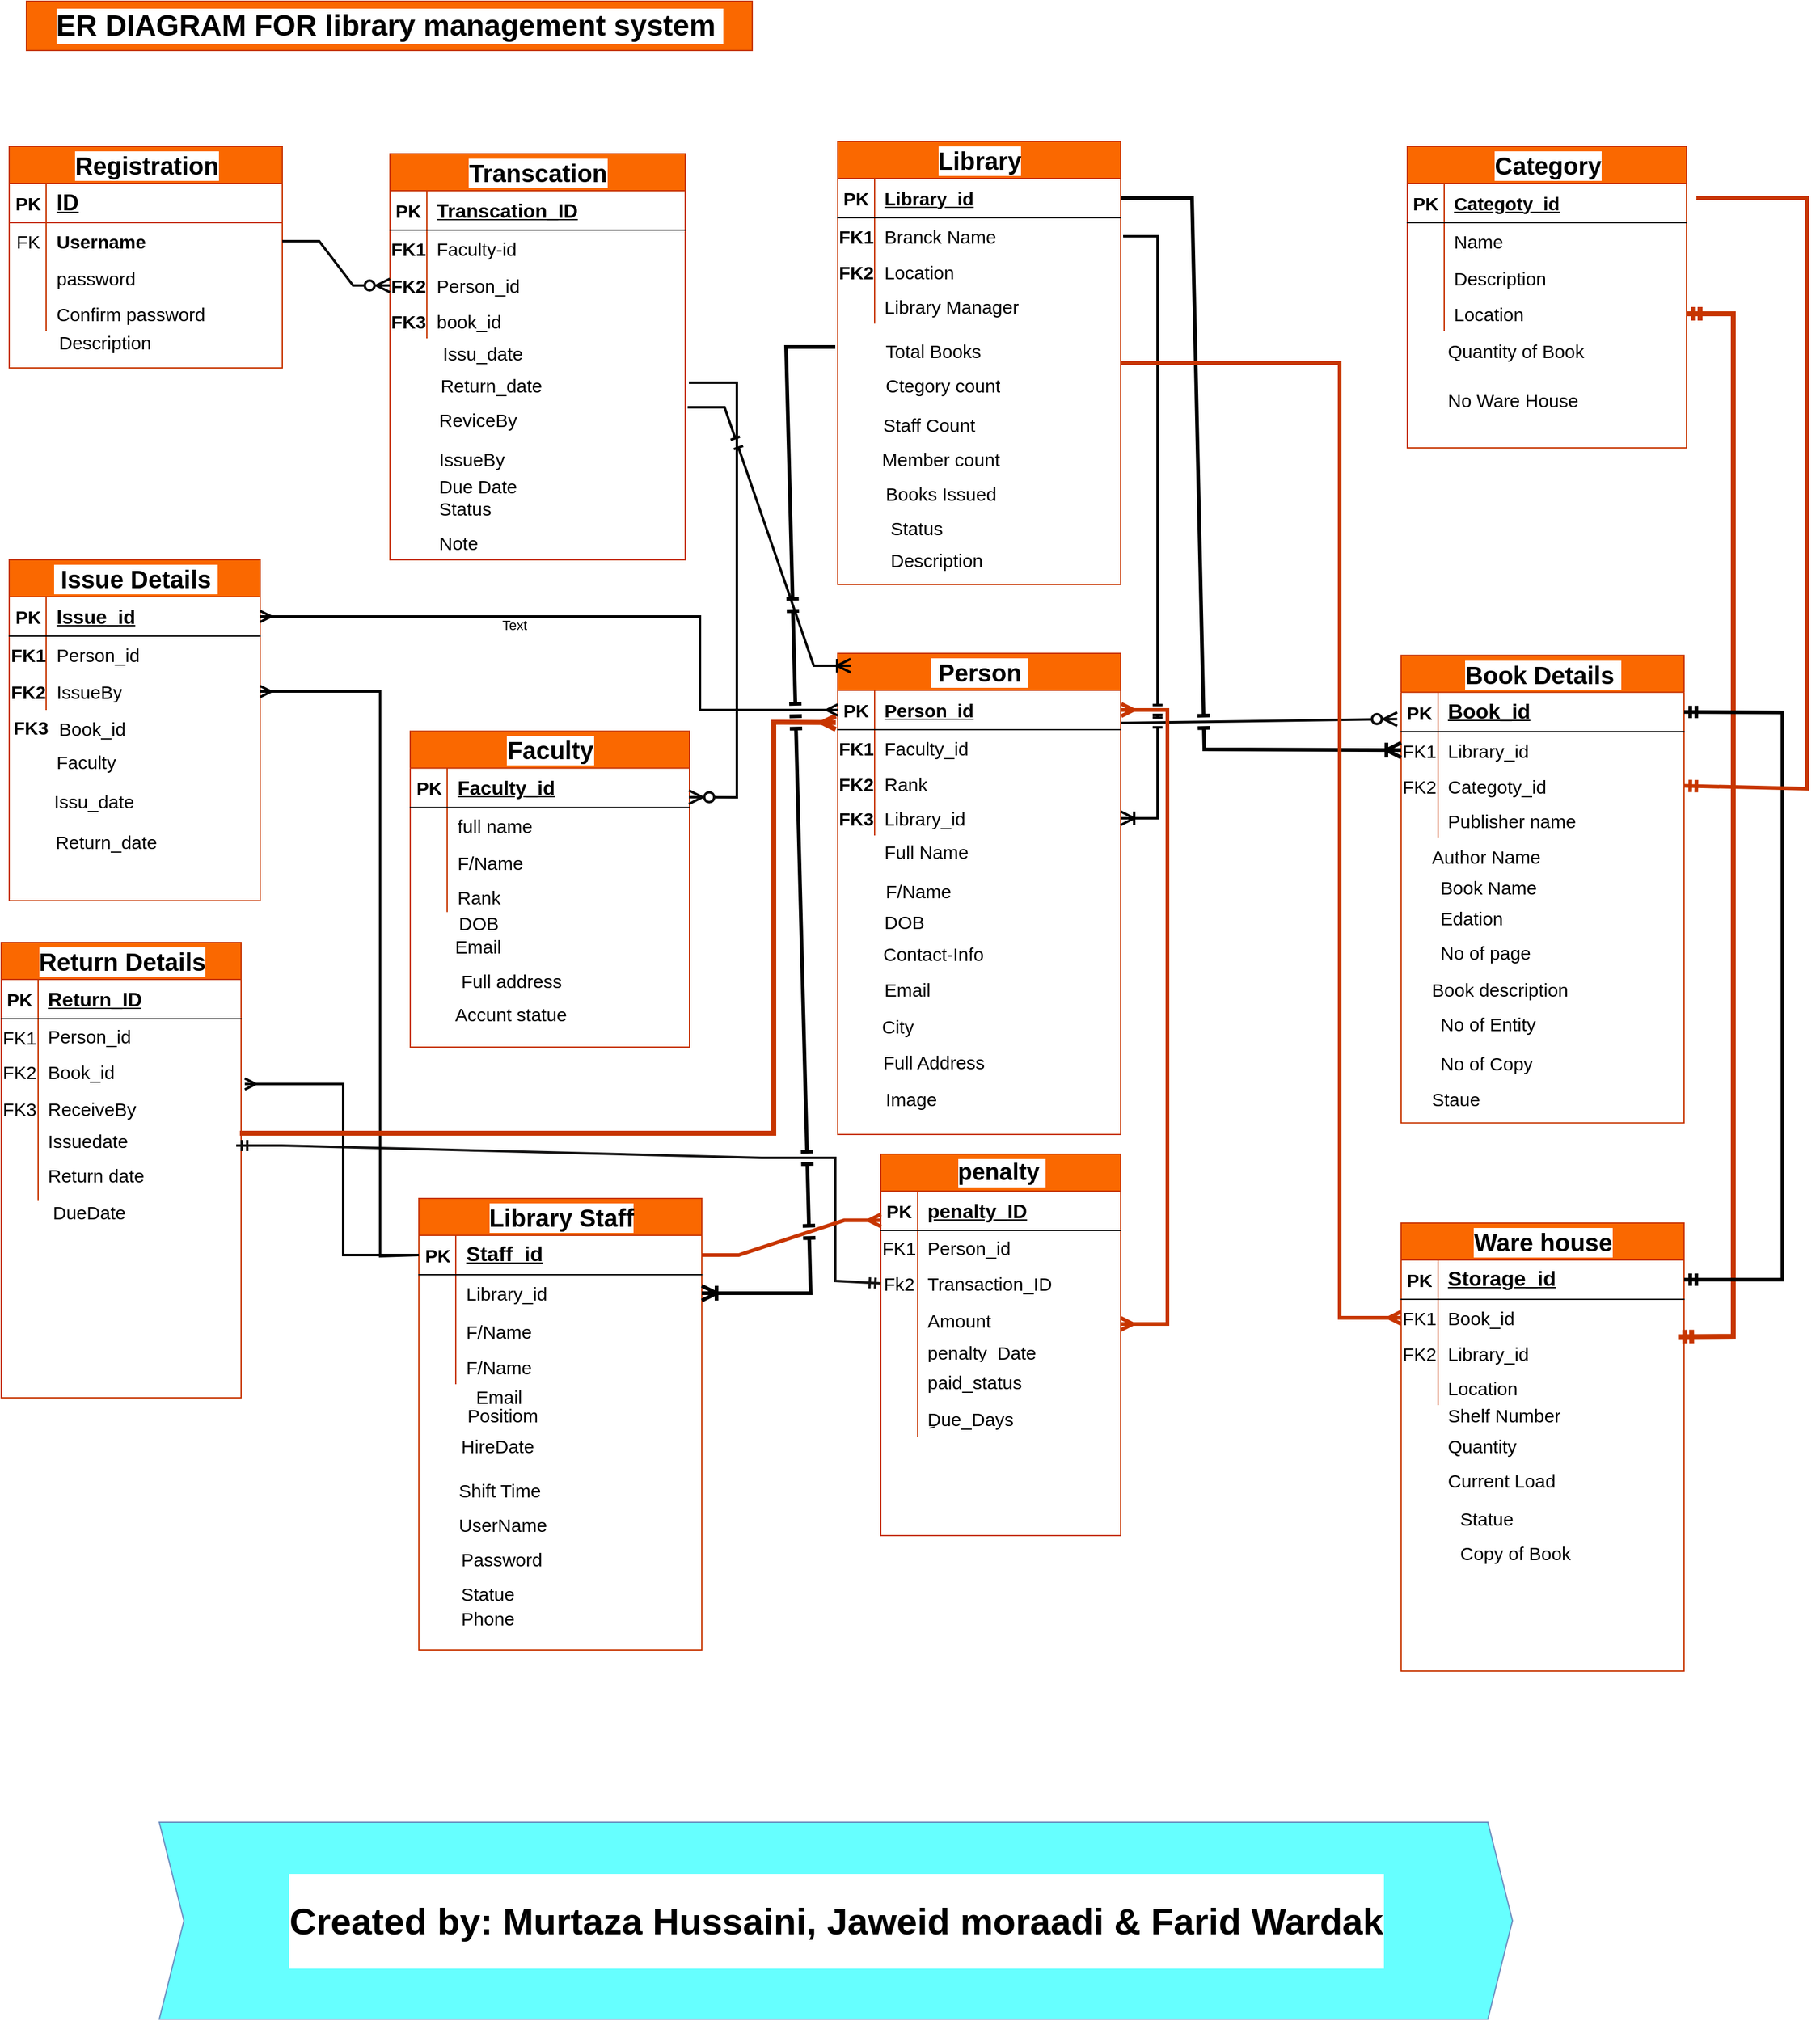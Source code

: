 <mxfile version="27.0.9">
  <diagram name="Page-1" id="enIxqUN0M-IkAclhJr2Q">
    <mxGraphModel dx="156" dy="-68" grid="1" gridSize="10" guides="1" tooltips="1" connect="1" arrows="1" fold="1" page="1" pageScale="1" pageWidth="850" pageHeight="1100" math="0" shadow="0">
      <root>
        <mxCell id="0" />
        <mxCell id="1" parent="0" />
        <mxCell id="ama2miM17LIpOyO-21Nn-1" value="&lt;font style=&quot;font-size: 20px;&quot;&gt;Registration&lt;/font&gt;" style="shape=table;startSize=30;container=1;collapsible=1;childLayout=tableLayout;fixedRows=1;rowLines=0;fontStyle=1;align=center;resizeLast=1;html=1;labelBackgroundColor=#FFFFFF;swimlaneFillColor=default;fontSize=15;fillColor=#fa6800;fontColor=#000000;strokeColor=#C73500;" parent="1" vertex="1">
          <mxGeometry x="1838.5" y="1238" width="222" height="180" as="geometry" />
        </mxCell>
        <mxCell id="ama2miM17LIpOyO-21Nn-2" value="" style="shape=tableRow;horizontal=0;startSize=0;swimlaneHead=0;swimlaneBody=0;fillColor=none;collapsible=0;dropTarget=0;points=[[0,0.5],[1,0.5]];portConstraint=eastwest;top=0;left=0;right=0;bottom=1;labelBackgroundColor=#FFFFFF;strokeColor=inherit;fontSize=15;" parent="ama2miM17LIpOyO-21Nn-1" vertex="1">
          <mxGeometry y="30" width="222" height="32" as="geometry" />
        </mxCell>
        <mxCell id="ama2miM17LIpOyO-21Nn-3" value="PK" style="shape=partialRectangle;connectable=0;fillColor=none;top=0;left=0;bottom=0;right=0;fontStyle=1;overflow=hidden;whiteSpace=wrap;html=1;labelBackgroundColor=#FFFFFF;strokeColor=inherit;fontSize=15;" parent="ama2miM17LIpOyO-21Nn-2" vertex="1">
          <mxGeometry width="30" height="32" as="geometry">
            <mxRectangle width="30" height="32" as="alternateBounds" />
          </mxGeometry>
        </mxCell>
        <mxCell id="ama2miM17LIpOyO-21Nn-4" value="&lt;font style=&quot;font-size: 18px;&quot;&gt;ID&lt;/font&gt;" style="shape=partialRectangle;connectable=0;fillColor=none;top=0;left=0;bottom=0;right=0;align=left;spacingLeft=6;fontStyle=5;overflow=hidden;whiteSpace=wrap;html=1;labelBackgroundColor=#FFFFFF;strokeColor=inherit;fontSize=15;" parent="ama2miM17LIpOyO-21Nn-2" vertex="1">
          <mxGeometry x="30" width="192" height="32" as="geometry">
            <mxRectangle width="192" height="32" as="alternateBounds" />
          </mxGeometry>
        </mxCell>
        <mxCell id="ama2miM17LIpOyO-21Nn-5" value="" style="shape=tableRow;horizontal=0;startSize=0;swimlaneHead=0;swimlaneBody=0;fillColor=none;collapsible=0;dropTarget=0;points=[[0,0.5],[1,0.5]];portConstraint=eastwest;top=0;left=0;right=0;bottom=0;labelBackgroundColor=#FFFFFF;strokeColor=inherit;fontSize=15;" parent="ama2miM17LIpOyO-21Nn-1" vertex="1">
          <mxGeometry y="62" width="222" height="30" as="geometry" />
        </mxCell>
        <mxCell id="ama2miM17LIpOyO-21Nn-6" value="FK" style="shape=partialRectangle;connectable=0;fillColor=none;top=0;left=0;bottom=0;right=0;editable=1;overflow=hidden;whiteSpace=wrap;html=1;labelBackgroundColor=#FFFFFF;strokeColor=inherit;fontSize=15;" parent="ama2miM17LIpOyO-21Nn-5" vertex="1">
          <mxGeometry width="30" height="30" as="geometry">
            <mxRectangle width="30" height="30" as="alternateBounds" />
          </mxGeometry>
        </mxCell>
        <mxCell id="ama2miM17LIpOyO-21Nn-7" value="&lt;b&gt;Username&lt;/b&gt;" style="shape=partialRectangle;connectable=0;fillColor=none;top=0;left=0;bottom=0;right=0;align=left;spacingLeft=6;overflow=hidden;whiteSpace=wrap;html=1;labelBackgroundColor=#FFFFFF;strokeColor=inherit;fontSize=15;" parent="ama2miM17LIpOyO-21Nn-5" vertex="1">
          <mxGeometry x="30" width="192" height="30" as="geometry">
            <mxRectangle width="192" height="30" as="alternateBounds" />
          </mxGeometry>
        </mxCell>
        <mxCell id="ama2miM17LIpOyO-21Nn-8" value="" style="shape=tableRow;horizontal=0;startSize=0;swimlaneHead=0;swimlaneBody=0;fillColor=none;collapsible=0;dropTarget=0;points=[[0,0.5],[1,0.5]];portConstraint=eastwest;top=0;left=0;right=0;bottom=0;labelBackgroundColor=#FFFFFF;strokeColor=inherit;fontSize=15;" parent="ama2miM17LIpOyO-21Nn-1" vertex="1">
          <mxGeometry y="92" width="222" height="30" as="geometry" />
        </mxCell>
        <mxCell id="ama2miM17LIpOyO-21Nn-9" value="" style="shape=partialRectangle;connectable=0;fillColor=none;top=0;left=0;bottom=0;right=0;editable=1;overflow=hidden;whiteSpace=wrap;html=1;labelBackgroundColor=#FFFFFF;strokeColor=inherit;fontSize=15;" parent="ama2miM17LIpOyO-21Nn-8" vertex="1">
          <mxGeometry width="30" height="30" as="geometry">
            <mxRectangle width="30" height="30" as="alternateBounds" />
          </mxGeometry>
        </mxCell>
        <mxCell id="ama2miM17LIpOyO-21Nn-10" value="password" style="shape=partialRectangle;connectable=0;fillColor=none;top=0;left=0;bottom=0;right=0;align=left;spacingLeft=6;overflow=hidden;whiteSpace=wrap;html=1;labelBackgroundColor=#FFFFFF;strokeColor=inherit;fontSize=15;" parent="ama2miM17LIpOyO-21Nn-8" vertex="1">
          <mxGeometry x="30" width="192" height="30" as="geometry">
            <mxRectangle width="192" height="30" as="alternateBounds" />
          </mxGeometry>
        </mxCell>
        <mxCell id="ama2miM17LIpOyO-21Nn-11" value="" style="shape=tableRow;horizontal=0;startSize=0;swimlaneHead=0;swimlaneBody=0;fillColor=none;collapsible=0;dropTarget=0;points=[[0,0.5],[1,0.5]];portConstraint=eastwest;top=0;left=0;right=0;bottom=0;labelBackgroundColor=#FFFFFF;strokeColor=inherit;fontSize=15;" parent="ama2miM17LIpOyO-21Nn-1" vertex="1">
          <mxGeometry y="122" width="222" height="28" as="geometry" />
        </mxCell>
        <mxCell id="ama2miM17LIpOyO-21Nn-12" value="" style="shape=partialRectangle;connectable=0;fillColor=none;top=0;left=0;bottom=0;right=0;editable=1;overflow=hidden;whiteSpace=wrap;html=1;labelBackgroundColor=#FFFFFF;strokeColor=inherit;fontSize=15;" parent="ama2miM17LIpOyO-21Nn-11" vertex="1">
          <mxGeometry width="30" height="28" as="geometry">
            <mxRectangle width="30" height="28" as="alternateBounds" />
          </mxGeometry>
        </mxCell>
        <mxCell id="ama2miM17LIpOyO-21Nn-13" value="Confirm password" style="shape=partialRectangle;connectable=0;fillColor=none;top=0;left=0;bottom=0;right=0;align=left;spacingLeft=6;overflow=hidden;whiteSpace=wrap;html=1;labelBackgroundColor=#FFFFFF;strokeColor=inherit;fontSize=15;" parent="ama2miM17LIpOyO-21Nn-11" vertex="1">
          <mxGeometry x="30" width="192" height="28" as="geometry">
            <mxRectangle width="192" height="28" as="alternateBounds" />
          </mxGeometry>
        </mxCell>
        <mxCell id="ama2miM17LIpOyO-21Nn-14" value="" style="endArrow=none;html=1;rounded=0;fontFamily=Helvetica;fontSize=15;fontColor=default;horizontal=0;exitX=0.016;exitY=-0.075;exitDx=0;exitDy=0;exitPerimeter=0;entryX=0.994;entryY=0.89;entryDx=0;entryDy=0;entryPerimeter=0;labelBackgroundColor=#FFFFFF;strokeColor=none;" parent="ama2miM17LIpOyO-21Nn-1" target="ama2miM17LIpOyO-21Nn-5" edge="1">
          <mxGeometry width="50" height="50" relative="1" as="geometry">
            <mxPoint x="-0.12" y="89.75" as="sourcePoint" />
            <mxPoint x="187" y="90" as="targetPoint" />
          </mxGeometry>
        </mxCell>
        <mxCell id="ama2miM17LIpOyO-21Nn-15" value="Description" style="shape=partialRectangle;connectable=0;fillColor=none;top=0;left=0;bottom=0;right=0;align=left;spacingLeft=6;overflow=hidden;whiteSpace=wrap;html=1;labelBackgroundColor=#FFFFFF;strokeColor=none;fontSize=15;" parent="1" vertex="1">
          <mxGeometry x="1870.5" y="1382" width="150" height="30" as="geometry">
            <mxRectangle width="150" height="30" as="alternateBounds" />
          </mxGeometry>
        </mxCell>
        <mxCell id="ama2miM17LIpOyO-21Nn-16" value="" style="endArrow=none;html=1;rounded=0;fontFamily=Helvetica;fontSize=15;fontColor=default;horizontal=0;labelBackgroundColor=#FFFFFF;strokeColor=none;" parent="1" edge="1">
          <mxGeometry width="50" height="50" relative="1" as="geometry">
            <mxPoint x="1874" y="1570" as="sourcePoint" />
            <mxPoint x="2054" y="1570" as="targetPoint" />
          </mxGeometry>
        </mxCell>
        <mxCell id="ama2miM17LIpOyO-21Nn-17" value="" style="endArrow=none;html=1;rounded=0;fontFamily=Helvetica;fontSize=15;fontColor=default;horizontal=0;labelBackgroundColor=#FFFFFF;strokeColor=none;" parent="1" edge="1">
          <mxGeometry width="50" height="50" relative="1" as="geometry">
            <mxPoint x="2054" y="1530" as="sourcePoint" />
            <mxPoint x="2054" y="1570" as="targetPoint" />
          </mxGeometry>
        </mxCell>
        <mxCell id="ama2miM17LIpOyO-21Nn-18" value="" style="endArrow=none;html=1;rounded=0;fontFamily=Helvetica;fontSize=15;fontColor=default;horizontal=0;labelBackgroundColor=#FFFFFF;strokeColor=none;" parent="1" edge="1">
          <mxGeometry width="50" height="50" relative="1" as="geometry">
            <mxPoint x="1874" y="1530" as="sourcePoint" />
            <mxPoint x="1874" y="1571" as="targetPoint" />
          </mxGeometry>
        </mxCell>
        <mxCell id="ama2miM17LIpOyO-21Nn-19" value="" style="endArrow=none;html=1;rounded=0;fontFamily=Helvetica;fontSize=15;fontColor=default;horizontal=0;labelBackgroundColor=#FFFFFF;strokeColor=none;" parent="1" edge="1">
          <mxGeometry width="50" height="50" relative="1" as="geometry">
            <mxPoint x="1904" y="1531" as="sourcePoint" />
            <mxPoint x="1904" y="1571" as="targetPoint" />
          </mxGeometry>
        </mxCell>
        <mxCell id="ama2miM17LIpOyO-21Nn-20" value="&lt;font style=&quot;font-size: 20px;&quot;&gt;Transcation&lt;/font&gt;" style="shape=table;startSize=30;container=1;collapsible=1;childLayout=tableLayout;fixedRows=1;rowLines=0;fontStyle=1;align=center;resizeLast=1;html=1;labelBackgroundColor=#FFFFFF;swimlaneFillColor=default;fontSize=15;fillColor=#fa6800;fontColor=#000000;strokeColor=#C73500;" parent="1" vertex="1">
          <mxGeometry x="2148" y="1244" width="240" height="330" as="geometry" />
        </mxCell>
        <mxCell id="ama2miM17LIpOyO-21Nn-21" value="" style="shape=tableRow;horizontal=0;startSize=0;swimlaneHead=0;swimlaneBody=0;fillColor=none;collapsible=0;dropTarget=0;points=[[0,0.5],[1,0.5]];portConstraint=eastwest;top=0;left=0;right=0;bottom=1;labelBackgroundColor=#FFFFFF;fontSize=15;" parent="ama2miM17LIpOyO-21Nn-20" vertex="1">
          <mxGeometry y="30" width="240" height="32" as="geometry" />
        </mxCell>
        <mxCell id="ama2miM17LIpOyO-21Nn-22" value="PK" style="shape=partialRectangle;connectable=0;fillColor=none;top=0;left=0;bottom=0;right=0;fontStyle=1;overflow=hidden;whiteSpace=wrap;html=1;labelBackgroundColor=#FFFFFF;fontSize=15;" parent="ama2miM17LIpOyO-21Nn-21" vertex="1">
          <mxGeometry width="30" height="32" as="geometry">
            <mxRectangle width="30" height="32" as="alternateBounds" />
          </mxGeometry>
        </mxCell>
        <mxCell id="ama2miM17LIpOyO-21Nn-23" value="&lt;font style=&quot;font-size: 16px;&quot;&gt;Transcation_ID&lt;/font&gt;" style="shape=partialRectangle;connectable=0;fillColor=none;top=0;left=0;bottom=0;right=0;align=left;spacingLeft=6;fontStyle=5;overflow=hidden;whiteSpace=wrap;html=1;labelBackgroundColor=#FFFFFF;fontSize=15;" parent="ama2miM17LIpOyO-21Nn-21" vertex="1">
          <mxGeometry x="30" width="210" height="32" as="geometry">
            <mxRectangle width="210" height="32" as="alternateBounds" />
          </mxGeometry>
        </mxCell>
        <mxCell id="ama2miM17LIpOyO-21Nn-24" value="" style="shape=tableRow;horizontal=0;startSize=0;swimlaneHead=0;swimlaneBody=0;fillColor=none;collapsible=0;dropTarget=0;points=[[0,0.5],[1,0.5]];portConstraint=eastwest;top=0;left=0;right=0;bottom=0;labelBackgroundColor=#FFFFFF;fontSize=15;" parent="ama2miM17LIpOyO-21Nn-20" vertex="1">
          <mxGeometry y="62" width="240" height="30" as="geometry" />
        </mxCell>
        <mxCell id="ama2miM17LIpOyO-21Nn-25" value="&lt;b&gt;FK1&lt;/b&gt;" style="shape=partialRectangle;connectable=0;fillColor=none;top=0;left=0;bottom=0;right=0;editable=1;overflow=hidden;whiteSpace=wrap;html=1;labelBackgroundColor=#FFFFFF;fontSize=15;" parent="ama2miM17LIpOyO-21Nn-24" vertex="1">
          <mxGeometry width="30" height="30" as="geometry">
            <mxRectangle width="30" height="30" as="alternateBounds" />
          </mxGeometry>
        </mxCell>
        <mxCell id="ama2miM17LIpOyO-21Nn-26" value="Faculty-id" style="shape=partialRectangle;connectable=0;fillColor=none;top=0;left=0;bottom=0;right=0;align=left;spacingLeft=6;overflow=hidden;whiteSpace=wrap;html=1;labelBackgroundColor=#FFFFFF;fontSize=15;" parent="ama2miM17LIpOyO-21Nn-24" vertex="1">
          <mxGeometry x="30" width="210" height="30" as="geometry">
            <mxRectangle width="210" height="30" as="alternateBounds" />
          </mxGeometry>
        </mxCell>
        <mxCell id="ama2miM17LIpOyO-21Nn-27" value="" style="shape=tableRow;horizontal=0;startSize=0;swimlaneHead=0;swimlaneBody=0;fillColor=none;collapsible=0;dropTarget=0;points=[[0,0.5],[1,0.5]];portConstraint=eastwest;top=0;left=0;right=0;bottom=0;labelBackgroundColor=#FFFFFF;fontSize=15;" parent="ama2miM17LIpOyO-21Nn-20" vertex="1">
          <mxGeometry y="92" width="240" height="30" as="geometry" />
        </mxCell>
        <mxCell id="ama2miM17LIpOyO-21Nn-28" value="&lt;b&gt;FK2&lt;/b&gt;" style="shape=partialRectangle;connectable=0;fillColor=none;top=0;left=0;bottom=0;right=0;editable=1;overflow=hidden;whiteSpace=wrap;html=1;labelBackgroundColor=#FFFFFF;fontSize=15;" parent="ama2miM17LIpOyO-21Nn-27" vertex="1">
          <mxGeometry width="30" height="30" as="geometry">
            <mxRectangle width="30" height="30" as="alternateBounds" />
          </mxGeometry>
        </mxCell>
        <mxCell id="ama2miM17LIpOyO-21Nn-29" value="Person_id" style="shape=partialRectangle;connectable=0;fillColor=none;top=0;left=0;bottom=0;right=0;align=left;spacingLeft=6;overflow=hidden;whiteSpace=wrap;html=1;labelBackgroundColor=#FFFFFF;fontSize=15;" parent="ama2miM17LIpOyO-21Nn-27" vertex="1">
          <mxGeometry x="30" width="210" height="30" as="geometry">
            <mxRectangle width="210" height="30" as="alternateBounds" />
          </mxGeometry>
        </mxCell>
        <mxCell id="ama2miM17LIpOyO-21Nn-30" value="" style="shape=tableRow;horizontal=0;startSize=0;swimlaneHead=0;swimlaneBody=0;fillColor=none;collapsible=0;dropTarget=0;points=[[0,0.5],[1,0.5]];portConstraint=eastwest;top=0;left=0;right=0;bottom=0;labelBackgroundColor=#FFFFFF;fontSize=15;" parent="ama2miM17LIpOyO-21Nn-20" vertex="1">
          <mxGeometry y="122" width="240" height="28" as="geometry" />
        </mxCell>
        <mxCell id="ama2miM17LIpOyO-21Nn-31" value="&lt;b&gt;FK3&lt;/b&gt;" style="shape=partialRectangle;connectable=0;fillColor=none;top=0;left=0;bottom=0;right=0;editable=1;overflow=hidden;whiteSpace=wrap;html=1;labelBackgroundColor=#FFFFFF;fontSize=15;" parent="ama2miM17LIpOyO-21Nn-30" vertex="1">
          <mxGeometry width="30" height="28" as="geometry">
            <mxRectangle width="30" height="28" as="alternateBounds" />
          </mxGeometry>
        </mxCell>
        <mxCell id="ama2miM17LIpOyO-21Nn-32" value="book_id" style="shape=partialRectangle;connectable=0;fillColor=none;top=0;left=0;bottom=0;right=0;align=left;spacingLeft=6;overflow=hidden;whiteSpace=wrap;html=1;labelBackgroundColor=#FFFFFF;fontSize=15;" parent="ama2miM17LIpOyO-21Nn-30" vertex="1">
          <mxGeometry x="30" width="210" height="28" as="geometry">
            <mxRectangle width="210" height="28" as="alternateBounds" />
          </mxGeometry>
        </mxCell>
        <mxCell id="ama2miM17LIpOyO-21Nn-33" value="Issu_date" style="text;html=1;align=center;verticalAlign=middle;resizable=0;points=[];autosize=1;strokeColor=none;fillColor=none;fontFamily=Helvetica;fontSize=15;fontColor=default;horizontal=0;rotation=90;labelBackgroundColor=#FFFFFF;" parent="1" vertex="1">
          <mxGeometry x="2203" y="1366" width="40" height="80" as="geometry" />
        </mxCell>
        <mxCell id="ama2miM17LIpOyO-21Nn-34" value="Return_date" style="text;html=1;align=center;verticalAlign=middle;resizable=0;points=[];autosize=1;strokeColor=none;fillColor=none;fontFamily=Helvetica;fontSize=15;fontColor=default;horizontal=0;rotation=90;labelBackgroundColor=#FFFFFF;" parent="1" vertex="1">
          <mxGeometry x="2210" y="1382" width="40" height="100" as="geometry" />
        </mxCell>
        <mxCell id="ama2miM17LIpOyO-21Nn-35" value="&lt;font style=&quot;font-size: 20px;&quot;&gt;Faculty&lt;/font&gt;" style="shape=table;startSize=30;container=1;collapsible=1;childLayout=tableLayout;fixedRows=1;rowLines=0;fontStyle=1;align=center;resizeLast=1;html=1;labelBackgroundColor=#FFFFFF;swimlaneFillColor=default;strokeColor=#C73500;fontSize=15;fillColor=#fa6800;fontColor=#000000;" parent="1" vertex="1">
          <mxGeometry x="2164.5" y="1713.25" width="227" height="256.75" as="geometry" />
        </mxCell>
        <mxCell id="ama2miM17LIpOyO-21Nn-36" value="" style="shape=tableRow;horizontal=0;startSize=0;swimlaneHead=0;swimlaneBody=0;fillColor=none;collapsible=0;dropTarget=0;points=[[0,0.5],[1,0.5]];portConstraint=eastwest;top=0;left=0;right=0;bottom=1;labelBackgroundColor=#FFFFFF;swimlaneFillColor=default;strokeColor=default;fontSize=15;" parent="ama2miM17LIpOyO-21Nn-35" vertex="1">
          <mxGeometry y="30" width="227" height="32" as="geometry" />
        </mxCell>
        <mxCell id="ama2miM17LIpOyO-21Nn-37" value="PK" style="shape=partialRectangle;connectable=0;fillColor=none;top=0;left=0;bottom=0;right=0;fontStyle=1;overflow=hidden;whiteSpace=wrap;html=1;labelBackgroundColor=#FFFFFF;swimlaneFillColor=default;strokeColor=default;fontSize=15;" parent="ama2miM17LIpOyO-21Nn-36" vertex="1">
          <mxGeometry width="30" height="32" as="geometry">
            <mxRectangle width="30" height="32" as="alternateBounds" />
          </mxGeometry>
        </mxCell>
        <mxCell id="ama2miM17LIpOyO-21Nn-38" value="&lt;font style=&quot;font-size: 16px;&quot;&gt;Faculty_id&lt;/font&gt;" style="shape=partialRectangle;connectable=0;fillColor=none;top=0;left=0;bottom=0;right=0;align=left;spacingLeft=6;fontStyle=5;overflow=hidden;whiteSpace=wrap;html=1;labelBackgroundColor=#FFFFFF;swimlaneFillColor=default;strokeColor=default;fontSize=15;" parent="ama2miM17LIpOyO-21Nn-36" vertex="1">
          <mxGeometry x="30" width="197" height="32" as="geometry">
            <mxRectangle width="197" height="32" as="alternateBounds" />
          </mxGeometry>
        </mxCell>
        <mxCell id="ama2miM17LIpOyO-21Nn-39" value="" style="shape=tableRow;horizontal=0;startSize=0;swimlaneHead=0;swimlaneBody=0;fillColor=none;collapsible=0;dropTarget=0;points=[[0,0.5],[1,0.5]];portConstraint=eastwest;top=0;left=0;right=0;bottom=0;labelBackgroundColor=#FFFFFF;swimlaneFillColor=default;strokeColor=default;fontSize=15;" parent="ama2miM17LIpOyO-21Nn-35" vertex="1">
          <mxGeometry y="62" width="227" height="30" as="geometry" />
        </mxCell>
        <mxCell id="ama2miM17LIpOyO-21Nn-40" value="" style="shape=partialRectangle;connectable=0;fillColor=none;top=0;left=0;bottom=0;right=0;editable=1;overflow=hidden;whiteSpace=wrap;html=1;labelBackgroundColor=#FFFFFF;swimlaneFillColor=default;strokeColor=default;fontSize=15;" parent="ama2miM17LIpOyO-21Nn-39" vertex="1">
          <mxGeometry width="30" height="30" as="geometry">
            <mxRectangle width="30" height="30" as="alternateBounds" />
          </mxGeometry>
        </mxCell>
        <mxCell id="ama2miM17LIpOyO-21Nn-41" value="full name" style="shape=partialRectangle;connectable=0;fillColor=none;top=0;left=0;bottom=0;right=0;align=left;spacingLeft=6;overflow=hidden;whiteSpace=wrap;html=1;labelBackgroundColor=#FFFFFF;swimlaneFillColor=default;strokeColor=default;fontSize=15;" parent="ama2miM17LIpOyO-21Nn-39" vertex="1">
          <mxGeometry x="30" width="197" height="30" as="geometry">
            <mxRectangle width="197" height="30" as="alternateBounds" />
          </mxGeometry>
        </mxCell>
        <mxCell id="ama2miM17LIpOyO-21Nn-42" value="" style="shape=tableRow;horizontal=0;startSize=0;swimlaneHead=0;swimlaneBody=0;fillColor=none;collapsible=0;dropTarget=0;points=[[0,0.5],[1,0.5]];portConstraint=eastwest;top=0;left=0;right=0;bottom=0;labelBackgroundColor=#FFFFFF;swimlaneFillColor=default;strokeColor=default;fontSize=15;" parent="ama2miM17LIpOyO-21Nn-35" vertex="1">
          <mxGeometry y="92" width="227" height="30" as="geometry" />
        </mxCell>
        <mxCell id="ama2miM17LIpOyO-21Nn-43" value="" style="shape=partialRectangle;connectable=0;fillColor=none;top=0;left=0;bottom=0;right=0;editable=1;overflow=hidden;whiteSpace=wrap;html=1;labelBackgroundColor=#FFFFFF;swimlaneFillColor=default;strokeColor=default;fontSize=15;" parent="ama2miM17LIpOyO-21Nn-42" vertex="1">
          <mxGeometry width="30" height="30" as="geometry">
            <mxRectangle width="30" height="30" as="alternateBounds" />
          </mxGeometry>
        </mxCell>
        <mxCell id="ama2miM17LIpOyO-21Nn-44" value="F/Name" style="shape=partialRectangle;connectable=0;fillColor=none;top=0;left=0;bottom=0;right=0;align=left;spacingLeft=6;overflow=hidden;whiteSpace=wrap;html=1;labelBackgroundColor=#FFFFFF;swimlaneFillColor=default;strokeColor=default;fontSize=15;" parent="ama2miM17LIpOyO-21Nn-42" vertex="1">
          <mxGeometry x="30" width="197" height="30" as="geometry">
            <mxRectangle width="197" height="30" as="alternateBounds" />
          </mxGeometry>
        </mxCell>
        <mxCell id="ama2miM17LIpOyO-21Nn-45" value="" style="shape=tableRow;horizontal=0;startSize=0;swimlaneHead=0;swimlaneBody=0;fillColor=none;collapsible=0;dropTarget=0;points=[[0,0.5],[1,0.5]];portConstraint=eastwest;top=0;left=0;right=0;bottom=0;labelBackgroundColor=#FFFFFF;swimlaneFillColor=default;strokeColor=default;fontSize=15;" parent="ama2miM17LIpOyO-21Nn-35" vertex="1">
          <mxGeometry y="122" width="227" height="25" as="geometry" />
        </mxCell>
        <mxCell id="ama2miM17LIpOyO-21Nn-46" value="" style="shape=partialRectangle;connectable=0;fillColor=none;top=0;left=0;bottom=0;right=0;editable=1;overflow=hidden;whiteSpace=wrap;html=1;labelBackgroundColor=#FFFFFF;swimlaneFillColor=default;strokeColor=default;fontSize=15;" parent="ama2miM17LIpOyO-21Nn-45" vertex="1">
          <mxGeometry width="30" height="25" as="geometry">
            <mxRectangle width="30" height="25" as="alternateBounds" />
          </mxGeometry>
        </mxCell>
        <mxCell id="ama2miM17LIpOyO-21Nn-47" value="Rank" style="shape=partialRectangle;connectable=0;fillColor=none;top=0;left=0;bottom=0;right=0;align=left;spacingLeft=6;overflow=hidden;whiteSpace=wrap;html=1;labelBackgroundColor=#FFFFFF;swimlaneFillColor=default;strokeColor=default;fontSize=15;" parent="ama2miM17LIpOyO-21Nn-45" vertex="1">
          <mxGeometry x="30" width="197" height="25" as="geometry">
            <mxRectangle width="197" height="25" as="alternateBounds" />
          </mxGeometry>
        </mxCell>
        <mxCell id="ama2miM17LIpOyO-21Nn-48" value="Full address" style="shape=partialRectangle;connectable=0;fillColor=none;top=0;left=0;bottom=0;right=0;align=left;spacingLeft=6;overflow=hidden;whiteSpace=wrap;html=1;labelBackgroundColor=#FFFFFF;swimlaneFillColor=default;strokeColor=default;fontSize=15;" parent="1" vertex="1">
          <mxGeometry x="2197.5" y="1902" width="150" height="28" as="geometry">
            <mxRectangle width="150" height="28" as="alternateBounds" />
          </mxGeometry>
        </mxCell>
        <mxCell id="ama2miM17LIpOyO-21Nn-49" value="Accunt statue" style="shape=partialRectangle;connectable=0;fillColor=none;top=0;left=0;bottom=0;right=0;align=left;spacingLeft=6;overflow=hidden;whiteSpace=wrap;html=1;labelBackgroundColor=#FFFFFF;swimlaneFillColor=default;strokeColor=default;fontSize=15;" parent="1" vertex="1">
          <mxGeometry x="2193" y="1930" width="150" height="25.5" as="geometry">
            <mxRectangle width="150" height="28" as="alternateBounds" />
          </mxGeometry>
        </mxCell>
        <mxCell id="ama2miM17LIpOyO-21Nn-50" value="&lt;b&gt;&lt;font style=&quot;font-size: 24px;&quot;&gt;ER DIAGRAM FOR library management system&amp;nbsp;&lt;/font&gt;&lt;/b&gt;" style="rounded=0;whiteSpace=wrap;html=1;labelBackgroundColor=#FFFFFF;fontSize=15;fillColor=#fa6800;strokeColor=#C73500;fontColor=#000000;" parent="1" vertex="1">
          <mxGeometry x="1852.5" y="1120" width="590" height="40" as="geometry" />
        </mxCell>
        <mxCell id="ama2miM17LIpOyO-21Nn-51" value="&lt;font style=&quot;font-size: 20px;&quot;&gt;Return Details&lt;/font&gt;" style="shape=table;startSize=30;container=1;collapsible=1;childLayout=tableLayout;fixedRows=1;rowLines=0;fontStyle=1;align=center;resizeLast=1;html=1;labelBackgroundColor=#FFFFFF;swimlaneFillColor=default;fontSize=15;fillColor=#fa6800;fontColor=#000000;strokeColor=#C73500;" parent="1" vertex="1">
          <mxGeometry x="1832" y="1885" width="195" height="370.0" as="geometry" />
        </mxCell>
        <mxCell id="ama2miM17LIpOyO-21Nn-52" value="" style="shape=tableRow;horizontal=0;startSize=0;swimlaneHead=0;swimlaneBody=0;fillColor=none;collapsible=0;dropTarget=0;points=[[0,0.5],[1,0.5]];portConstraint=eastwest;top=0;left=0;right=0;bottom=1;labelBackgroundColor=#FFFFFF;swimlaneFillColor=default;fontSize=15;" parent="ama2miM17LIpOyO-21Nn-51" vertex="1">
          <mxGeometry y="30" width="195" height="32" as="geometry" />
        </mxCell>
        <mxCell id="ama2miM17LIpOyO-21Nn-53" value="PK" style="shape=partialRectangle;connectable=0;fillColor=none;top=0;left=0;bottom=0;right=0;fontStyle=1;overflow=hidden;whiteSpace=wrap;html=1;labelBackgroundColor=#FFFFFF;swimlaneFillColor=default;fontSize=15;" parent="ama2miM17LIpOyO-21Nn-52" vertex="1">
          <mxGeometry width="30.0" height="32" as="geometry">
            <mxRectangle width="30.0" height="32" as="alternateBounds" />
          </mxGeometry>
        </mxCell>
        <mxCell id="ama2miM17LIpOyO-21Nn-54" value="&lt;font style=&quot;font-size: 16px;&quot;&gt;Return_ID&lt;/font&gt;" style="shape=partialRectangle;connectable=0;fillColor=none;top=0;left=0;bottom=0;right=0;align=left;spacingLeft=6;fontStyle=5;overflow=hidden;whiteSpace=wrap;html=1;labelBackgroundColor=#FFFFFF;swimlaneFillColor=default;fontSize=15;" parent="ama2miM17LIpOyO-21Nn-52" vertex="1">
          <mxGeometry x="30.0" width="165.0" height="32" as="geometry">
            <mxRectangle width="165.0" height="32" as="alternateBounds" />
          </mxGeometry>
        </mxCell>
        <mxCell id="ama2miM17LIpOyO-21Nn-55" value="" style="shape=tableRow;horizontal=0;startSize=0;swimlaneHead=0;swimlaneBody=0;fillColor=none;collapsible=0;dropTarget=0;points=[[0,0.5],[1,0.5]];portConstraint=eastwest;top=0;left=0;right=0;bottom=0;labelBackgroundColor=#FFFFFF;swimlaneFillColor=default;fontSize=15;" parent="ama2miM17LIpOyO-21Nn-51" vertex="1">
          <mxGeometry y="62" width="195" height="28" as="geometry" />
        </mxCell>
        <mxCell id="ama2miM17LIpOyO-21Nn-56" value="" style="shape=partialRectangle;connectable=0;fillColor=none;top=0;left=0;bottom=0;right=0;editable=1;overflow=hidden;whiteSpace=wrap;html=1;labelBackgroundColor=#FFFFFF;swimlaneFillColor=default;fontSize=15;" parent="ama2miM17LIpOyO-21Nn-55" vertex="1">
          <mxGeometry width="30.0" height="28" as="geometry">
            <mxRectangle width="30.0" height="28" as="alternateBounds" />
          </mxGeometry>
        </mxCell>
        <mxCell id="ama2miM17LIpOyO-21Nn-57" value="Person_id" style="shape=partialRectangle;connectable=0;fillColor=none;top=0;left=0;bottom=0;right=0;align=left;spacingLeft=6;overflow=hidden;whiteSpace=wrap;html=1;labelBackgroundColor=#FFFFFF;swimlaneFillColor=default;fontSize=15;" parent="ama2miM17LIpOyO-21Nn-55" vertex="1">
          <mxGeometry x="30.0" width="165.0" height="28" as="geometry">
            <mxRectangle width="165.0" height="28" as="alternateBounds" />
          </mxGeometry>
        </mxCell>
        <mxCell id="ama2miM17LIpOyO-21Nn-58" value="" style="shape=tableRow;horizontal=0;startSize=0;swimlaneHead=0;swimlaneBody=0;fillColor=none;collapsible=0;dropTarget=0;points=[[0,0.5],[1,0.5]];portConstraint=eastwest;top=0;left=0;right=0;bottom=0;labelBackgroundColor=#FFFFFF;swimlaneFillColor=default;fontSize=15;" parent="ama2miM17LIpOyO-21Nn-51" vertex="1">
          <mxGeometry y="90" width="195" height="30" as="geometry" />
        </mxCell>
        <mxCell id="ama2miM17LIpOyO-21Nn-59" value="FK2" style="shape=partialRectangle;connectable=0;fillColor=none;top=0;left=0;bottom=0;right=0;editable=1;overflow=hidden;whiteSpace=wrap;html=1;labelBackgroundColor=#FFFFFF;swimlaneFillColor=default;fontSize=15;" parent="ama2miM17LIpOyO-21Nn-58" vertex="1">
          <mxGeometry width="30.0" height="30" as="geometry">
            <mxRectangle width="30.0" height="30" as="alternateBounds" />
          </mxGeometry>
        </mxCell>
        <mxCell id="ama2miM17LIpOyO-21Nn-60" value="Book_id" style="shape=partialRectangle;connectable=0;fillColor=none;top=0;left=0;bottom=0;right=0;align=left;spacingLeft=6;overflow=hidden;whiteSpace=wrap;html=1;labelBackgroundColor=#FFFFFF;swimlaneFillColor=default;fontSize=15;" parent="ama2miM17LIpOyO-21Nn-58" vertex="1">
          <mxGeometry x="30.0" width="165.0" height="30" as="geometry">
            <mxRectangle width="165.0" height="30" as="alternateBounds" />
          </mxGeometry>
        </mxCell>
        <mxCell id="ama2miM17LIpOyO-21Nn-61" value="" style="shape=tableRow;horizontal=0;startSize=0;swimlaneHead=0;swimlaneBody=0;fillColor=none;collapsible=0;dropTarget=0;points=[[0,0.5],[1,0.5]];portConstraint=eastwest;top=0;left=0;right=0;bottom=0;labelBackgroundColor=#FFFFFF;swimlaneFillColor=default;fontSize=15;" parent="ama2miM17LIpOyO-21Nn-51" vertex="1">
          <mxGeometry y="120" width="195" height="30" as="geometry" />
        </mxCell>
        <mxCell id="ama2miM17LIpOyO-21Nn-62" value="FK3" style="shape=partialRectangle;connectable=0;fillColor=none;top=0;left=0;bottom=0;right=0;editable=1;overflow=hidden;whiteSpace=wrap;html=1;labelBackgroundColor=#FFFFFF;swimlaneFillColor=default;fontSize=15;" parent="ama2miM17LIpOyO-21Nn-61" vertex="1">
          <mxGeometry width="30.0" height="30" as="geometry">
            <mxRectangle width="30.0" height="30" as="alternateBounds" />
          </mxGeometry>
        </mxCell>
        <mxCell id="ama2miM17LIpOyO-21Nn-63" value="&lt;div&gt;ReceiveBy&lt;/div&gt;" style="shape=partialRectangle;connectable=0;fillColor=none;top=0;left=0;bottom=0;right=0;align=left;spacingLeft=6;overflow=hidden;whiteSpace=wrap;html=1;labelBackgroundColor=#FFFFFF;swimlaneFillColor=default;fontSize=15;" parent="ama2miM17LIpOyO-21Nn-61" vertex="1">
          <mxGeometry x="30.0" width="165.0" height="30" as="geometry">
            <mxRectangle width="165.0" height="30" as="alternateBounds" />
          </mxGeometry>
        </mxCell>
        <mxCell id="ama2miM17LIpOyO-21Nn-64" value="" style="shape=tableRow;horizontal=0;startSize=0;swimlaneHead=0;swimlaneBody=0;fillColor=none;collapsible=0;dropTarget=0;points=[[0,0.5],[1,0.5]];portConstraint=eastwest;top=0;left=0;right=0;bottom=0;labelBackgroundColor=#FFFFFF;swimlaneFillColor=default;fontSize=15;" parent="ama2miM17LIpOyO-21Nn-51" vertex="1">
          <mxGeometry y="150" width="195" height="30" as="geometry" />
        </mxCell>
        <mxCell id="ama2miM17LIpOyO-21Nn-65" value="" style="shape=partialRectangle;connectable=0;fillColor=none;top=0;left=0;bottom=0;right=0;editable=1;overflow=hidden;whiteSpace=wrap;html=1;labelBackgroundColor=#FFFFFF;swimlaneFillColor=default;fontSize=15;" parent="ama2miM17LIpOyO-21Nn-64" vertex="1">
          <mxGeometry width="30.0" height="30" as="geometry">
            <mxRectangle width="30.0" height="30" as="alternateBounds" />
          </mxGeometry>
        </mxCell>
        <mxCell id="ama2miM17LIpOyO-21Nn-66" value="Issuedate&lt;div&gt;&lt;br&gt;&lt;/div&gt;" style="shape=partialRectangle;connectable=0;fillColor=none;top=0;left=0;bottom=0;right=0;align=left;spacingLeft=6;overflow=hidden;whiteSpace=wrap;html=1;labelBackgroundColor=#FFFFFF;swimlaneFillColor=default;fontSize=15;" parent="ama2miM17LIpOyO-21Nn-64" vertex="1">
          <mxGeometry x="30.0" width="165.0" height="30" as="geometry">
            <mxRectangle width="165.0" height="30" as="alternateBounds" />
          </mxGeometry>
        </mxCell>
        <mxCell id="3mJ2-X8jhUhgv_CpCuyT-2" value="" style="shape=tableRow;horizontal=0;startSize=0;swimlaneHead=0;swimlaneBody=0;fillColor=none;collapsible=0;dropTarget=0;points=[[0,0.5],[1,0.5]];portConstraint=eastwest;top=0;left=0;right=0;bottom=0;labelBackgroundColor=#FFFFFF;swimlaneFillColor=default;fontSize=15;" vertex="1" parent="ama2miM17LIpOyO-21Nn-51">
          <mxGeometry y="180" width="195" height="30" as="geometry" />
        </mxCell>
        <mxCell id="3mJ2-X8jhUhgv_CpCuyT-3" value="" style="shape=partialRectangle;connectable=0;fillColor=none;top=0;left=0;bottom=0;right=0;editable=1;overflow=hidden;whiteSpace=wrap;html=1;labelBackgroundColor=#FFFFFF;swimlaneFillColor=default;fontSize=15;" vertex="1" parent="3mJ2-X8jhUhgv_CpCuyT-2">
          <mxGeometry width="30.0" height="30" as="geometry">
            <mxRectangle width="30.0" height="30" as="alternateBounds" />
          </mxGeometry>
        </mxCell>
        <mxCell id="3mJ2-X8jhUhgv_CpCuyT-4" value="Issuedate&lt;div&gt;&lt;br&gt;&lt;/div&gt;" style="shape=partialRectangle;connectable=0;fillColor=none;top=0;left=0;bottom=0;right=0;align=left;spacingLeft=6;overflow=hidden;whiteSpace=wrap;html=1;labelBackgroundColor=#FFFFFF;swimlaneFillColor=default;fontSize=15;" vertex="1" parent="3mJ2-X8jhUhgv_CpCuyT-2">
          <mxGeometry x="30.0" width="165.0" height="30" as="geometry">
            <mxRectangle width="165.0" height="30" as="alternateBounds" />
          </mxGeometry>
        </mxCell>
        <mxCell id="ama2miM17LIpOyO-21Nn-67" value="" style="shape=tableRow;horizontal=0;startSize=0;swimlaneHead=0;swimlaneBody=0;fillColor=none;collapsible=0;dropTarget=0;points=[[0,0.5],[1,0.5]];portConstraint=eastwest;top=0;left=0;right=0;bottom=0;labelBackgroundColor=#FFFFFF;swimlaneFillColor=default;fontSize=15;" parent="1" vertex="1">
          <mxGeometry x="1852.5" y="1961" width="180" height="20" as="geometry" />
        </mxCell>
        <mxCell id="ama2miM17LIpOyO-21Nn-68" value="" style="edgeStyle=entityRelationEdgeStyle;fontSize=20;html=1;endArrow=ERzeroToMany;startArrow=none;rounded=0;labelBackgroundColor=light-dark(#171616, #121212);fontStyle=1;verticalAlign=middle;fontFamily=Verdana;labelBorderColor=default;textShadow=0;startFill=0;endSize=8;startSize=8;targetPerimeterSpacing=2;sourcePerimeterSpacing=2;strokeColor=light-dark(#0a0a0a, #ff9164);jumpStyle=line;strokeWidth=2;exitX=0.984;exitY=0.831;exitDx=0;exitDy=0;exitPerimeter=0;entryX=-0.014;entryY=0.681;entryDx=0;entryDy=0;entryPerimeter=0;" parent="1" source="ama2miM17LIpOyO-21Nn-85" target="ama2miM17LIpOyO-21Nn-104" edge="1">
          <mxGeometry width="100" height="100" relative="1" as="geometry">
            <mxPoint x="2734" y="1673" as="sourcePoint" />
            <mxPoint x="2834" y="1763" as="targetPoint" />
            <Array as="points">
              <mxPoint x="2419.33" y="1884.1" />
            </Array>
          </mxGeometry>
        </mxCell>
        <mxCell id="ama2miM17LIpOyO-21Nn-71" value="&lt;font style=&quot;font-size: 20px;&quot;&gt;&amp;nbsp;Issue Details&amp;nbsp;&lt;/font&gt;" style="shape=table;startSize=30;container=1;collapsible=1;childLayout=tableLayout;fixedRows=1;rowLines=0;fontStyle=1;align=center;resizeLast=1;html=1;labelBackgroundColor=#FFFFFF;swimlaneFillColor=default;fontSize=15;fillColor=#fa6800;fontColor=#000000;strokeColor=#C73500;" parent="1" vertex="1">
          <mxGeometry x="1838.5" y="1574" width="204" height="277" as="geometry" />
        </mxCell>
        <mxCell id="ama2miM17LIpOyO-21Nn-72" value="" style="shape=tableRow;horizontal=0;startSize=0;swimlaneHead=0;swimlaneBody=0;fillColor=none;collapsible=0;dropTarget=0;points=[[0,0.5],[1,0.5]];portConstraint=eastwest;top=0;left=0;right=0;bottom=1;labelBackgroundColor=#FFFFFF;fontSize=15;" parent="ama2miM17LIpOyO-21Nn-71" vertex="1">
          <mxGeometry y="30" width="204" height="32" as="geometry" />
        </mxCell>
        <mxCell id="ama2miM17LIpOyO-21Nn-73" value="PK" style="shape=partialRectangle;connectable=0;fillColor=none;top=0;left=0;bottom=0;right=0;fontStyle=1;overflow=hidden;whiteSpace=wrap;html=1;labelBackgroundColor=#FFFFFF;fontSize=15;" parent="ama2miM17LIpOyO-21Nn-72" vertex="1">
          <mxGeometry width="30" height="32" as="geometry">
            <mxRectangle width="30" height="32" as="alternateBounds" />
          </mxGeometry>
        </mxCell>
        <mxCell id="ama2miM17LIpOyO-21Nn-74" value="&lt;font style=&quot;font-size: 16px;&quot;&gt;Issue_id&lt;/font&gt;" style="shape=partialRectangle;connectable=0;fillColor=none;top=0;left=0;bottom=0;right=0;align=left;spacingLeft=6;fontStyle=5;overflow=hidden;whiteSpace=wrap;html=1;labelBackgroundColor=#FFFFFF;fontSize=15;" parent="ama2miM17LIpOyO-21Nn-72" vertex="1">
          <mxGeometry x="30" width="174" height="32" as="geometry">
            <mxRectangle width="174" height="32" as="alternateBounds" />
          </mxGeometry>
        </mxCell>
        <mxCell id="ama2miM17LIpOyO-21Nn-75" value="" style="shape=tableRow;horizontal=0;startSize=0;swimlaneHead=0;swimlaneBody=0;fillColor=none;collapsible=0;dropTarget=0;points=[[0,0.5],[1,0.5]];portConstraint=eastwest;top=0;left=0;right=0;bottom=0;labelBackgroundColor=#FFFFFF;fontSize=15;" parent="ama2miM17LIpOyO-21Nn-71" vertex="1">
          <mxGeometry y="62" width="204" height="30" as="geometry" />
        </mxCell>
        <mxCell id="ama2miM17LIpOyO-21Nn-76" value="&lt;b&gt;FK1&lt;/b&gt;" style="shape=partialRectangle;connectable=0;fillColor=none;top=0;left=0;bottom=0;right=0;editable=1;overflow=hidden;whiteSpace=wrap;html=1;labelBackgroundColor=#FFFFFF;fontSize=15;" parent="ama2miM17LIpOyO-21Nn-75" vertex="1">
          <mxGeometry width="30" height="30" as="geometry">
            <mxRectangle width="30" height="30" as="alternateBounds" />
          </mxGeometry>
        </mxCell>
        <mxCell id="ama2miM17LIpOyO-21Nn-77" value="Person_id" style="shape=partialRectangle;connectable=0;fillColor=none;top=0;left=0;bottom=0;right=0;align=left;spacingLeft=6;overflow=hidden;whiteSpace=wrap;html=1;labelBackgroundColor=#FFFFFF;fontSize=15;" parent="ama2miM17LIpOyO-21Nn-75" vertex="1">
          <mxGeometry x="30" width="174" height="30" as="geometry">
            <mxRectangle width="174" height="30" as="alternateBounds" />
          </mxGeometry>
        </mxCell>
        <mxCell id="ama2miM17LIpOyO-21Nn-78" value="" style="shape=tableRow;horizontal=0;startSize=0;swimlaneHead=0;swimlaneBody=0;fillColor=none;collapsible=0;dropTarget=0;points=[[0,0.5],[1,0.5]];portConstraint=eastwest;top=0;left=0;right=0;bottom=0;labelBackgroundColor=#FFFFFF;fontSize=15;" parent="ama2miM17LIpOyO-21Nn-71" vertex="1">
          <mxGeometry y="92" width="204" height="30" as="geometry" />
        </mxCell>
        <mxCell id="ama2miM17LIpOyO-21Nn-79" value="&lt;b&gt;FK2&lt;/b&gt;" style="shape=partialRectangle;connectable=0;fillColor=none;top=0;left=0;bottom=0;right=0;editable=1;overflow=hidden;whiteSpace=wrap;html=1;labelBackgroundColor=#FFFFFF;fontSize=15;" parent="ama2miM17LIpOyO-21Nn-78" vertex="1">
          <mxGeometry width="30" height="30" as="geometry">
            <mxRectangle width="30" height="30" as="alternateBounds" />
          </mxGeometry>
        </mxCell>
        <mxCell id="ama2miM17LIpOyO-21Nn-80" value="IssueBy" style="shape=partialRectangle;connectable=0;fillColor=none;top=0;left=0;bottom=0;right=0;align=left;spacingLeft=6;overflow=hidden;whiteSpace=wrap;html=1;labelBackgroundColor=#FFFFFF;fontSize=15;" parent="ama2miM17LIpOyO-21Nn-78" vertex="1">
          <mxGeometry x="30" width="174" height="30" as="geometry">
            <mxRectangle width="174" height="30" as="alternateBounds" />
          </mxGeometry>
        </mxCell>
        <mxCell id="ama2miM17LIpOyO-21Nn-81" value="Issu_date" style="text;html=1;align=center;verticalAlign=middle;resizable=0;points=[];autosize=1;strokeColor=none;fillColor=none;fontFamily=Helvetica;fontSize=15;fontColor=default;horizontal=0;rotation=90;labelBackgroundColor=#FFFFFF;" parent="1" vertex="1">
          <mxGeometry x="1886.5" y="1730" width="40" height="80" as="geometry" />
        </mxCell>
        <mxCell id="ama2miM17LIpOyO-21Nn-82" value="Return_date" style="text;html=1;align=center;verticalAlign=middle;resizable=0;points=[];autosize=1;strokeColor=none;fillColor=none;fontFamily=Helvetica;fontSize=15;fontColor=default;horizontal=0;rotation=90;labelBackgroundColor=#FFFFFF;" parent="1" vertex="1">
          <mxGeometry x="1896.5" y="1753" width="40" height="100" as="geometry" />
        </mxCell>
        <mxCell id="ama2miM17LIpOyO-21Nn-83" value="Faculty" style="shape=partialRectangle;connectable=0;fillColor=none;top=0;left=0;bottom=0;right=0;align=left;spacingLeft=6;overflow=hidden;whiteSpace=wrap;html=1;labelBackgroundColor=#FFFFFF;fontSize=15;" parent="1" vertex="1">
          <mxGeometry x="1868.5" y="1723" width="178" height="30" as="geometry">
            <mxRectangle width="178" height="30" as="alternateBounds" />
          </mxGeometry>
        </mxCell>
        <mxCell id="ama2miM17LIpOyO-21Nn-84" value="&lt;font style=&quot;font-size: 20px;&quot;&gt;&amp;nbsp;Person&amp;nbsp;&lt;/font&gt;" style="shape=table;startSize=30;container=1;collapsible=1;childLayout=tableLayout;fixedRows=1;rowLines=0;fontStyle=1;align=center;resizeLast=1;html=1;labelBackgroundColor=#FFFFFF;swimlaneFillColor=default;fontSize=15;fillColor=#fa6800;fontColor=#000000;strokeColor=#C73500;" parent="1" vertex="1">
          <mxGeometry x="2512" y="1650" width="230" height="391" as="geometry" />
        </mxCell>
        <mxCell id="ama2miM17LIpOyO-21Nn-85" value="" style="shape=tableRow;horizontal=0;startSize=0;swimlaneHead=0;swimlaneBody=0;fillColor=none;collapsible=0;dropTarget=0;points=[[0,0.5],[1,0.5]];portConstraint=eastwest;top=0;left=0;right=0;bottom=1;labelBackgroundColor=#FFFFFF;fontSize=15;" parent="ama2miM17LIpOyO-21Nn-84" vertex="1">
          <mxGeometry y="30" width="230" height="32" as="geometry" />
        </mxCell>
        <mxCell id="ama2miM17LIpOyO-21Nn-86" value="PK" style="shape=partialRectangle;connectable=0;fillColor=none;top=0;left=0;bottom=0;right=0;fontStyle=1;overflow=hidden;whiteSpace=wrap;html=1;labelBackgroundColor=#FFFFFF;fontSize=15;" parent="ama2miM17LIpOyO-21Nn-85" vertex="1">
          <mxGeometry width="30" height="32" as="geometry">
            <mxRectangle width="30" height="32" as="alternateBounds" />
          </mxGeometry>
        </mxCell>
        <mxCell id="ama2miM17LIpOyO-21Nn-87" value="Person_id" style="shape=partialRectangle;connectable=0;fillColor=none;top=0;left=0;bottom=0;right=0;align=left;spacingLeft=6;fontStyle=5;overflow=hidden;whiteSpace=wrap;html=1;labelBackgroundColor=#FFFFFF;fontSize=15;" parent="ama2miM17LIpOyO-21Nn-85" vertex="1">
          <mxGeometry x="30" width="200" height="32" as="geometry">
            <mxRectangle width="200" height="32" as="alternateBounds" />
          </mxGeometry>
        </mxCell>
        <mxCell id="ama2miM17LIpOyO-21Nn-88" value="" style="shape=tableRow;horizontal=0;startSize=0;swimlaneHead=0;swimlaneBody=0;fillColor=none;collapsible=0;dropTarget=0;points=[[0,0.5],[1,0.5]];portConstraint=eastwest;top=0;left=0;right=0;bottom=0;labelBackgroundColor=#FFFFFF;fontSize=15;" parent="ama2miM17LIpOyO-21Nn-84" vertex="1">
          <mxGeometry y="62" width="230" height="30" as="geometry" />
        </mxCell>
        <mxCell id="ama2miM17LIpOyO-21Nn-89" value="&lt;b&gt;FK1&lt;/b&gt;" style="shape=partialRectangle;connectable=0;fillColor=none;top=0;left=0;bottom=0;right=0;editable=1;overflow=hidden;whiteSpace=wrap;html=1;labelBackgroundColor=#FFFFFF;fontSize=15;" parent="ama2miM17LIpOyO-21Nn-88" vertex="1">
          <mxGeometry width="30" height="30" as="geometry">
            <mxRectangle width="30" height="30" as="alternateBounds" />
          </mxGeometry>
        </mxCell>
        <mxCell id="ama2miM17LIpOyO-21Nn-90" value="Faculty_id" style="shape=partialRectangle;connectable=0;fillColor=none;top=0;left=0;bottom=0;right=0;align=left;spacingLeft=6;overflow=hidden;whiteSpace=wrap;html=1;labelBackgroundColor=#FFFFFF;fontSize=15;" parent="ama2miM17LIpOyO-21Nn-88" vertex="1">
          <mxGeometry x="30" width="200" height="30" as="geometry">
            <mxRectangle width="200" height="30" as="alternateBounds" />
          </mxGeometry>
        </mxCell>
        <mxCell id="ama2miM17LIpOyO-21Nn-91" value="" style="shape=tableRow;horizontal=0;startSize=0;swimlaneHead=0;swimlaneBody=0;fillColor=none;collapsible=0;dropTarget=0;points=[[0,0.5],[1,0.5]];portConstraint=eastwest;top=0;left=0;right=0;bottom=0;labelBackgroundColor=#FFFFFF;fontSize=15;" parent="ama2miM17LIpOyO-21Nn-84" vertex="1">
          <mxGeometry y="92" width="230" height="28" as="geometry" />
        </mxCell>
        <mxCell id="ama2miM17LIpOyO-21Nn-92" value="&lt;b&gt;FK2&lt;/b&gt;" style="shape=partialRectangle;connectable=0;fillColor=none;top=0;left=0;bottom=0;right=0;editable=1;overflow=hidden;whiteSpace=wrap;html=1;labelBackgroundColor=#FFFFFF;fontSize=15;" parent="ama2miM17LIpOyO-21Nn-91" vertex="1">
          <mxGeometry width="30" height="28" as="geometry">
            <mxRectangle width="30" height="28" as="alternateBounds" />
          </mxGeometry>
        </mxCell>
        <mxCell id="ama2miM17LIpOyO-21Nn-93" value="Rank" style="shape=partialRectangle;connectable=0;fillColor=none;top=0;left=0;bottom=0;right=0;align=left;spacingLeft=6;overflow=hidden;whiteSpace=wrap;html=1;labelBackgroundColor=#FFFFFF;fontSize=15;" parent="ama2miM17LIpOyO-21Nn-91" vertex="1">
          <mxGeometry x="30" width="200" height="28" as="geometry">
            <mxRectangle width="200" height="28" as="alternateBounds" />
          </mxGeometry>
        </mxCell>
        <mxCell id="ama2miM17LIpOyO-21Nn-94" value="" style="shape=tableRow;horizontal=0;startSize=0;swimlaneHead=0;swimlaneBody=0;fillColor=none;collapsible=0;dropTarget=0;points=[[0,0.5],[1,0.5]];portConstraint=eastwest;top=0;left=0;right=0;bottom=0;labelBackgroundColor=#FFFFFF;fontSize=15;" parent="ama2miM17LIpOyO-21Nn-84" vertex="1">
          <mxGeometry y="120" width="230" height="28" as="geometry" />
        </mxCell>
        <mxCell id="ama2miM17LIpOyO-21Nn-95" value="&lt;b&gt;FK3&lt;/b&gt;" style="shape=partialRectangle;connectable=0;fillColor=none;top=0;left=0;bottom=0;right=0;editable=1;overflow=hidden;whiteSpace=wrap;html=1;labelBackgroundColor=#FFFFFF;fontSize=15;" parent="ama2miM17LIpOyO-21Nn-94" vertex="1">
          <mxGeometry width="30" height="28" as="geometry">
            <mxRectangle width="30" height="28" as="alternateBounds" />
          </mxGeometry>
        </mxCell>
        <mxCell id="ama2miM17LIpOyO-21Nn-96" value="Library_id" style="shape=partialRectangle;connectable=0;fillColor=none;top=0;left=0;bottom=0;right=0;align=left;spacingLeft=6;overflow=hidden;whiteSpace=wrap;html=1;labelBackgroundColor=#FFFFFF;fontSize=15;" parent="ama2miM17LIpOyO-21Nn-94" vertex="1">
          <mxGeometry x="30" width="200" height="28" as="geometry">
            <mxRectangle width="200" height="28" as="alternateBounds" />
          </mxGeometry>
        </mxCell>
        <mxCell id="ama2miM17LIpOyO-21Nn-97" value="Contact-Info" style="shape=partialRectangle;connectable=0;fillColor=none;top=0;left=0;bottom=0;right=0;align=left;spacingLeft=6;overflow=hidden;whiteSpace=wrap;html=1;labelBackgroundColor=#FFFFFF;fontSize=15;" parent="1" vertex="1">
          <mxGeometry x="2541" y="1880" width="178" height="28" as="geometry">
            <mxRectangle width="178" height="28" as="alternateBounds" />
          </mxGeometry>
        </mxCell>
        <mxCell id="ama2miM17LIpOyO-21Nn-98" value="Email" style="shape=partialRectangle;connectable=0;fillColor=none;top=0;left=0;bottom=0;right=0;align=left;spacingLeft=6;overflow=hidden;whiteSpace=wrap;html=1;labelBackgroundColor=#FFFFFF;fontSize=15;" parent="1" vertex="1">
          <mxGeometry x="2542" y="1909" width="178" height="28" as="geometry">
            <mxRectangle width="178" height="28" as="alternateBounds" />
          </mxGeometry>
        </mxCell>
        <mxCell id="ama2miM17LIpOyO-21Nn-99" value="DOB" style="shape=partialRectangle;connectable=0;fillColor=none;top=0;left=0;bottom=0;right=0;align=left;spacingLeft=6;overflow=hidden;whiteSpace=wrap;html=1;labelBackgroundColor=#FFFFFF;fontSize=15;" parent="1" vertex="1">
          <mxGeometry x="2542" y="1854" width="178" height="28" as="geometry">
            <mxRectangle width="178" height="28" as="alternateBounds" />
          </mxGeometry>
        </mxCell>
        <mxCell id="ama2miM17LIpOyO-21Nn-100" value="City" style="shape=partialRectangle;connectable=0;fillColor=none;top=0;left=0;bottom=0;right=0;align=left;spacingLeft=6;overflow=hidden;whiteSpace=wrap;html=1;labelBackgroundColor=#FFFFFF;fontSize=15;" parent="1" vertex="1">
          <mxGeometry x="2540" y="1939" width="178" height="28" as="geometry">
            <mxRectangle width="178" height="28" as="alternateBounds" />
          </mxGeometry>
        </mxCell>
        <mxCell id="ama2miM17LIpOyO-21Nn-101" value="Full Address" style="shape=partialRectangle;connectable=0;fillColor=none;top=0;left=0;bottom=0;right=0;align=left;spacingLeft=6;overflow=hidden;whiteSpace=wrap;html=1;labelBackgroundColor=#FFFFFF;fontSize=15;" parent="1" vertex="1">
          <mxGeometry x="2541" y="1968" width="178" height="28" as="geometry">
            <mxRectangle width="178" height="28" as="alternateBounds" />
          </mxGeometry>
        </mxCell>
        <mxCell id="ama2miM17LIpOyO-21Nn-102" value="Image" style="shape=partialRectangle;connectable=0;fillColor=none;top=0;left=0;bottom=0;right=0;align=left;spacingLeft=6;overflow=hidden;whiteSpace=wrap;html=1;labelBackgroundColor=#FFFFFF;fontSize=15;" parent="1" vertex="1">
          <mxGeometry x="2543" y="1998" width="178" height="28" as="geometry">
            <mxRectangle width="178" height="28" as="alternateBounds" />
          </mxGeometry>
        </mxCell>
        <mxCell id="ama2miM17LIpOyO-21Nn-103" value="&lt;font style=&quot;font-size: 20px;&quot;&gt;Book Details&amp;nbsp;&lt;/font&gt;" style="shape=table;startSize=30;container=1;collapsible=1;childLayout=tableLayout;fixedRows=1;rowLines=0;fontStyle=1;align=center;resizeLast=1;html=1;labelBackgroundColor=#FFFFFF;swimlaneFillColor=default;fontSize=15;fillColor=#fa6800;fontColor=#000000;strokeColor=#C73500;" parent="1" vertex="1">
          <mxGeometry x="2970" y="1651.63" width="230" height="380" as="geometry" />
        </mxCell>
        <mxCell id="ama2miM17LIpOyO-21Nn-104" value="" style="shape=tableRow;horizontal=0;startSize=0;swimlaneHead=0;swimlaneBody=0;fillColor=none;collapsible=0;dropTarget=0;points=[[0,0.5],[1,0.5]];portConstraint=eastwest;top=0;left=0;right=0;bottom=1;labelBackgroundColor=#FFFFFF;fontSize=15;" parent="ama2miM17LIpOyO-21Nn-103" vertex="1">
          <mxGeometry y="30" width="230" height="32" as="geometry" />
        </mxCell>
        <mxCell id="ama2miM17LIpOyO-21Nn-105" value="PK" style="shape=partialRectangle;connectable=0;fillColor=none;top=0;left=0;bottom=0;right=0;fontStyle=1;overflow=hidden;whiteSpace=wrap;html=1;labelBackgroundColor=#FFFFFF;fontSize=15;" parent="ama2miM17LIpOyO-21Nn-104" vertex="1">
          <mxGeometry width="30" height="32" as="geometry">
            <mxRectangle width="30" height="32" as="alternateBounds" />
          </mxGeometry>
        </mxCell>
        <mxCell id="ama2miM17LIpOyO-21Nn-106" value="&lt;font style=&quot;font-size: 17px;&quot;&gt;Book_id&lt;/font&gt;" style="shape=partialRectangle;connectable=0;fillColor=none;top=0;left=0;bottom=0;right=0;align=left;spacingLeft=6;fontStyle=5;overflow=hidden;whiteSpace=wrap;html=1;labelBackgroundColor=#FFFFFF;fontSize=15;" parent="ama2miM17LIpOyO-21Nn-104" vertex="1">
          <mxGeometry x="30" width="200" height="32" as="geometry">
            <mxRectangle width="200" height="32" as="alternateBounds" />
          </mxGeometry>
        </mxCell>
        <mxCell id="ama2miM17LIpOyO-21Nn-107" value="" style="shape=tableRow;horizontal=0;startSize=0;swimlaneHead=0;swimlaneBody=0;fillColor=none;collapsible=0;dropTarget=0;points=[[0,0.5],[1,0.5]];portConstraint=eastwest;top=0;left=0;right=0;bottom=0;labelBackgroundColor=#FFFFFF;fontSize=15;" parent="ama2miM17LIpOyO-21Nn-103" vertex="1">
          <mxGeometry y="62" width="230" height="30" as="geometry" />
        </mxCell>
        <mxCell id="ama2miM17LIpOyO-21Nn-108" value="FK1" style="shape=partialRectangle;connectable=0;fillColor=none;top=0;left=0;bottom=0;right=0;editable=1;overflow=hidden;whiteSpace=wrap;html=1;labelBackgroundColor=#FFFFFF;fontSize=15;" parent="ama2miM17LIpOyO-21Nn-107" vertex="1">
          <mxGeometry width="30" height="30" as="geometry">
            <mxRectangle width="30" height="30" as="alternateBounds" />
          </mxGeometry>
        </mxCell>
        <mxCell id="ama2miM17LIpOyO-21Nn-109" value="Library_id" style="shape=partialRectangle;connectable=0;fillColor=none;top=0;left=0;bottom=0;right=0;align=left;spacingLeft=6;overflow=hidden;whiteSpace=wrap;html=1;labelBackgroundColor=#FFFFFF;fontSize=15;" parent="ama2miM17LIpOyO-21Nn-107" vertex="1">
          <mxGeometry x="30" width="200" height="30" as="geometry">
            <mxRectangle width="200" height="30" as="alternateBounds" />
          </mxGeometry>
        </mxCell>
        <mxCell id="ama2miM17LIpOyO-21Nn-110" value="" style="shape=tableRow;horizontal=0;startSize=0;swimlaneHead=0;swimlaneBody=0;fillColor=none;collapsible=0;dropTarget=0;points=[[0,0.5],[1,0.5]];portConstraint=eastwest;top=0;left=0;right=0;bottom=0;labelBackgroundColor=#FFFFFF;fontSize=15;" parent="ama2miM17LIpOyO-21Nn-103" vertex="1">
          <mxGeometry y="92" width="230" height="28" as="geometry" />
        </mxCell>
        <mxCell id="ama2miM17LIpOyO-21Nn-111" value="FK2" style="shape=partialRectangle;connectable=0;fillColor=none;top=0;left=0;bottom=0;right=0;editable=1;overflow=hidden;whiteSpace=wrap;html=1;labelBackgroundColor=#FFFFFF;fontSize=15;" parent="ama2miM17LIpOyO-21Nn-110" vertex="1">
          <mxGeometry width="30" height="28" as="geometry">
            <mxRectangle width="30" height="28" as="alternateBounds" />
          </mxGeometry>
        </mxCell>
        <mxCell id="ama2miM17LIpOyO-21Nn-112" value="Categoty_id" style="shape=partialRectangle;connectable=0;fillColor=none;top=0;left=0;bottom=0;right=0;align=left;spacingLeft=6;overflow=hidden;whiteSpace=wrap;html=1;labelBackgroundColor=#FFFFFF;fontSize=15;" parent="ama2miM17LIpOyO-21Nn-110" vertex="1">
          <mxGeometry x="30" width="200" height="28" as="geometry">
            <mxRectangle width="200" height="28" as="alternateBounds" />
          </mxGeometry>
        </mxCell>
        <mxCell id="ama2miM17LIpOyO-21Nn-113" value="" style="shape=tableRow;horizontal=0;startSize=0;swimlaneHead=0;swimlaneBody=0;fillColor=none;collapsible=0;dropTarget=0;points=[[0,0.5],[1,0.5]];portConstraint=eastwest;top=0;left=0;right=0;bottom=0;labelBackgroundColor=#FFFFFF;fontSize=15;" parent="ama2miM17LIpOyO-21Nn-103" vertex="1">
          <mxGeometry y="120" width="230" height="28" as="geometry" />
        </mxCell>
        <mxCell id="ama2miM17LIpOyO-21Nn-114" value="" style="shape=partialRectangle;connectable=0;fillColor=none;top=0;left=0;bottom=0;right=0;editable=1;overflow=hidden;whiteSpace=wrap;html=1;labelBackgroundColor=#FFFFFF;fontSize=15;" parent="ama2miM17LIpOyO-21Nn-113" vertex="1">
          <mxGeometry width="30" height="28" as="geometry">
            <mxRectangle width="30" height="28" as="alternateBounds" />
          </mxGeometry>
        </mxCell>
        <mxCell id="ama2miM17LIpOyO-21Nn-115" value="Publisher name" style="shape=partialRectangle;connectable=0;fillColor=none;top=0;left=0;bottom=0;right=0;align=left;spacingLeft=6;overflow=hidden;whiteSpace=wrap;html=1;labelBackgroundColor=#FFFFFF;fontSize=15;" parent="ama2miM17LIpOyO-21Nn-113" vertex="1">
          <mxGeometry x="30" width="200" height="28" as="geometry">
            <mxRectangle width="200" height="28" as="alternateBounds" />
          </mxGeometry>
        </mxCell>
        <mxCell id="ama2miM17LIpOyO-21Nn-116" value="No of page" style="shape=partialRectangle;connectable=0;fillColor=none;top=0;left=0;bottom=0;right=0;align=left;spacingLeft=6;overflow=hidden;whiteSpace=wrap;html=1;labelBackgroundColor=#FFFFFF;fontSize=15;" parent="1" vertex="1">
          <mxGeometry x="2993.5" y="1879" width="178" height="28" as="geometry">
            <mxRectangle width="178" height="28" as="alternateBounds" />
          </mxGeometry>
        </mxCell>
        <mxCell id="ama2miM17LIpOyO-21Nn-117" value="Book description" style="shape=partialRectangle;connectable=0;fillColor=none;top=0;left=0;bottom=0;right=0;align=left;spacingLeft=6;overflow=hidden;whiteSpace=wrap;html=1;labelBackgroundColor=#FFFFFF;fontSize=15;" parent="1" vertex="1">
          <mxGeometry x="2986.5" y="1909" width="178" height="28" as="geometry">
            <mxRectangle width="178" height="28" as="alternateBounds" />
          </mxGeometry>
        </mxCell>
        <mxCell id="ama2miM17LIpOyO-21Nn-118" value="Edation" style="shape=partialRectangle;connectable=0;fillColor=none;top=0;left=0;bottom=0;right=0;align=left;spacingLeft=6;overflow=hidden;whiteSpace=wrap;html=1;labelBackgroundColor=#FFFFFF;fontSize=15;" parent="1" vertex="1">
          <mxGeometry x="2993.5" y="1851" width="239" height="28" as="geometry">
            <mxRectangle width="178" height="28" as="alternateBounds" />
          </mxGeometry>
        </mxCell>
        <mxCell id="ama2miM17LIpOyO-21Nn-119" value="No of Entity" style="shape=partialRectangle;connectable=0;fillColor=none;top=0;left=0;bottom=0;right=0;align=left;spacingLeft=6;overflow=hidden;whiteSpace=wrap;html=1;labelBackgroundColor=#FFFFFF;fontSize=15;" parent="1" vertex="1">
          <mxGeometry x="2993.5" y="1937" width="178" height="28" as="geometry">
            <mxRectangle width="178" height="28" as="alternateBounds" />
          </mxGeometry>
        </mxCell>
        <mxCell id="ama2miM17LIpOyO-21Nn-120" value="No of Copy" style="shape=partialRectangle;connectable=0;fillColor=none;top=0;left=0;bottom=0;right=0;align=left;spacingLeft=6;overflow=hidden;whiteSpace=wrap;html=1;labelBackgroundColor=#FFFFFF;fontSize=15;" parent="1" vertex="1">
          <mxGeometry x="2993.5" y="1969" width="178" height="28" as="geometry">
            <mxRectangle width="178" height="28" as="alternateBounds" />
          </mxGeometry>
        </mxCell>
        <mxCell id="ama2miM17LIpOyO-21Nn-121" value="Staue" style="shape=partialRectangle;connectable=0;fillColor=none;top=0;left=0;bottom=0;right=0;align=left;spacingLeft=6;overflow=hidden;whiteSpace=wrap;html=1;labelBackgroundColor=#FFFFFF;fontSize=15;" parent="1" vertex="1">
          <mxGeometry x="2986.5" y="1998" width="178" height="28" as="geometry">
            <mxRectangle width="178" height="28" as="alternateBounds" />
          </mxGeometry>
        </mxCell>
        <mxCell id="ama2miM17LIpOyO-21Nn-122" value="" style="fontSize=12;html=1;endArrow=ERoneToMany;startArrow=none;rounded=0;labelBackgroundColor=light-dark(#171616, #121212);verticalAlign=middle;fontFamily=Verdana;labelBorderColor=default;textShadow=0;startFill=0;endSize=8;startSize=8;targetPerimeterSpacing=2;sourcePerimeterSpacing=2;strokeColor=light-dark(#000000,#BABDC0);jumpStyle=line;strokeWidth=3;fillColor=#cdeb8b;exitX=1;exitY=0.5;exitDx=0;exitDy=0;entryX=0;entryY=0.5;entryDx=0;entryDy=0;" parent="1" source="ama2miM17LIpOyO-21Nn-226" target="ama2miM17LIpOyO-21Nn-107" edge="1">
          <mxGeometry width="100" height="100" relative="1" as="geometry">
            <mxPoint x="2721" y="1438" as="sourcePoint" />
            <mxPoint x="2829.28" y="1638.2" as="targetPoint" />
            <Array as="points">
              <mxPoint x="2800" y="1280" />
              <mxPoint x="2810" y="1728" />
            </Array>
          </mxGeometry>
        </mxCell>
        <mxCell id="ama2miM17LIpOyO-21Nn-124" value="&lt;div&gt;Return date&lt;/div&gt;" style="shape=partialRectangle;connectable=0;fillColor=none;top=0;left=0;bottom=0;right=0;align=left;spacingLeft=6;overflow=hidden;whiteSpace=wrap;html=1;labelBackgroundColor=#FFFFFF;swimlaneFillColor=default;fontSize=15;" parent="1" vertex="1">
          <mxGeometry x="1862" y="2063" width="150.0" height="20" as="geometry">
            <mxRectangle width="150.0" height="20" as="alternateBounds" />
          </mxGeometry>
        </mxCell>
        <mxCell id="ama2miM17LIpOyO-21Nn-125" value="" style="fontSize=20;html=1;endArrow=ERzeroToMany;startArrow=none;rounded=0;fontFamily=Verdana;fontColor=default;horizontal=0;labelBackgroundColor=light-dark(#171616, #121212);fontStyle=1;verticalAlign=middle;labelBorderColor=default;textShadow=0;startFill=0;endSize=8;startSize=8;targetPerimeterSpacing=2;sourcePerimeterSpacing=2;strokeColor=light-dark(#0a0a0a, #ff9164);jumpStyle=line;strokeWidth=2;entryX=0.998;entryY=0.738;entryDx=0;entryDy=0;entryPerimeter=0;" parent="1" target="ama2miM17LIpOyO-21Nn-36" edge="1">
          <mxGeometry width="100" height="100" relative="1" as="geometry">
            <mxPoint x="2391" y="1430" as="sourcePoint" />
            <mxPoint x="2137.5" y="1821" as="targetPoint" />
            <Array as="points">
              <mxPoint x="2430" y="1430" />
              <mxPoint x="2430" y="1767" />
            </Array>
          </mxGeometry>
        </mxCell>
        <mxCell id="ama2miM17LIpOyO-21Nn-126" value="&lt;h1&gt;&lt;font&gt;Created by: Murtaza Hussaini, Jaweid moraadi &amp;amp; Farid Wardak&lt;/font&gt;&lt;/h1&gt;" style="shape=step;perimeter=stepPerimeter;whiteSpace=wrap;html=1;fixedSize=1;fillColor=#66FFFF;strokeColor=#6c8ebf;fillStyle=solid;labelBackgroundColor=#FFFFFF;fontSize=15;" parent="1" vertex="1">
          <mxGeometry x="1960.5" y="2600" width="1100" height="160" as="geometry" />
        </mxCell>
        <mxCell id="ama2miM17LIpOyO-21Nn-127" value="&lt;font style=&quot;font-size: 19px;&quot;&gt;penalty&amp;nbsp;&lt;/font&gt;" style="shape=table;startSize=30;container=1;collapsible=1;childLayout=tableLayout;fixedRows=1;rowLines=0;fontStyle=1;align=center;resizeLast=1;html=1;labelBackgroundColor=#FFFFFF;swimlaneFillColor=default;fontSize=15;fillColor=#fa6800;fontColor=#000000;strokeColor=#C73500;" parent="1" vertex="1">
          <mxGeometry x="2547" y="2057" width="195" height="310" as="geometry" />
        </mxCell>
        <mxCell id="ama2miM17LIpOyO-21Nn-128" value="" style="shape=tableRow;horizontal=0;startSize=0;swimlaneHead=0;swimlaneBody=0;fillColor=none;collapsible=0;dropTarget=0;points=[[0,0.5],[1,0.5]];portConstraint=eastwest;top=0;left=0;right=0;bottom=1;labelBackgroundColor=#FFFFFF;swimlaneFillColor=default;fontSize=15;" parent="ama2miM17LIpOyO-21Nn-127" vertex="1">
          <mxGeometry y="30" width="195" height="32" as="geometry" />
        </mxCell>
        <mxCell id="ama2miM17LIpOyO-21Nn-129" value="PK" style="shape=partialRectangle;connectable=0;fillColor=none;top=0;left=0;bottom=0;right=0;fontStyle=1;overflow=hidden;whiteSpace=wrap;html=1;labelBackgroundColor=#FFFFFF;swimlaneFillColor=default;fontSize=15;" parent="ama2miM17LIpOyO-21Nn-128" vertex="1">
          <mxGeometry width="30.0" height="32" as="geometry">
            <mxRectangle width="30.0" height="32" as="alternateBounds" />
          </mxGeometry>
        </mxCell>
        <mxCell id="ama2miM17LIpOyO-21Nn-130" value="&lt;span style=&quot;font-size: 16px;&quot;&gt;penalty_ID&lt;/span&gt;" style="shape=partialRectangle;connectable=0;fillColor=none;top=0;left=0;bottom=0;right=0;align=left;spacingLeft=6;fontStyle=5;overflow=hidden;whiteSpace=wrap;html=1;labelBackgroundColor=#FFFFFF;swimlaneFillColor=default;fontSize=15;" parent="ama2miM17LIpOyO-21Nn-128" vertex="1">
          <mxGeometry x="30.0" width="165.0" height="32" as="geometry">
            <mxRectangle width="165.0" height="32" as="alternateBounds" />
          </mxGeometry>
        </mxCell>
        <mxCell id="ama2miM17LIpOyO-21Nn-131" value="" style="shape=tableRow;horizontal=0;startSize=0;swimlaneHead=0;swimlaneBody=0;fillColor=none;collapsible=0;dropTarget=0;points=[[0,0.5],[1,0.5]];portConstraint=eastwest;top=0;left=0;right=0;bottom=0;labelBackgroundColor=#FFFFFF;swimlaneFillColor=default;fontSize=15;" parent="ama2miM17LIpOyO-21Nn-127" vertex="1">
          <mxGeometry y="62" width="195" height="28" as="geometry" />
        </mxCell>
        <mxCell id="ama2miM17LIpOyO-21Nn-132" value="FK1" style="shape=partialRectangle;connectable=0;fillColor=none;top=0;left=0;bottom=0;right=0;editable=1;overflow=hidden;whiteSpace=wrap;html=1;labelBackgroundColor=#FFFFFF;swimlaneFillColor=default;fontSize=15;" parent="ama2miM17LIpOyO-21Nn-131" vertex="1">
          <mxGeometry width="30.0" height="28" as="geometry">
            <mxRectangle width="30.0" height="28" as="alternateBounds" />
          </mxGeometry>
        </mxCell>
        <mxCell id="ama2miM17LIpOyO-21Nn-133" value="Person_id" style="shape=partialRectangle;connectable=0;fillColor=none;top=0;left=0;bottom=0;right=0;align=left;spacingLeft=6;overflow=hidden;whiteSpace=wrap;html=1;labelBackgroundColor=#FFFFFF;swimlaneFillColor=default;fontSize=15;" parent="ama2miM17LIpOyO-21Nn-131" vertex="1">
          <mxGeometry x="30.0" width="165.0" height="28" as="geometry">
            <mxRectangle width="165.0" height="28" as="alternateBounds" />
          </mxGeometry>
        </mxCell>
        <mxCell id="ama2miM17LIpOyO-21Nn-134" value="" style="shape=tableRow;horizontal=0;startSize=0;swimlaneHead=0;swimlaneBody=0;fillColor=none;collapsible=0;dropTarget=0;points=[[0,0.5],[1,0.5]];portConstraint=eastwest;top=0;left=0;right=0;bottom=0;labelBackgroundColor=#FFFFFF;swimlaneFillColor=default;fontSize=15;" parent="ama2miM17LIpOyO-21Nn-127" vertex="1">
          <mxGeometry y="90" width="195" height="30" as="geometry" />
        </mxCell>
        <mxCell id="ama2miM17LIpOyO-21Nn-135" value="Fk2" style="shape=partialRectangle;connectable=0;fillColor=none;top=0;left=0;bottom=0;right=0;editable=1;overflow=hidden;whiteSpace=wrap;html=1;labelBackgroundColor=#FFFFFF;swimlaneFillColor=default;fontSize=15;" parent="ama2miM17LIpOyO-21Nn-134" vertex="1">
          <mxGeometry width="30.0" height="30" as="geometry">
            <mxRectangle width="30.0" height="30" as="alternateBounds" />
          </mxGeometry>
        </mxCell>
        <mxCell id="ama2miM17LIpOyO-21Nn-136" value="Transaction_ID" style="shape=partialRectangle;connectable=0;fillColor=none;top=0;left=0;bottom=0;right=0;align=left;spacingLeft=6;overflow=hidden;whiteSpace=wrap;html=1;labelBackgroundColor=#FFFFFF;swimlaneFillColor=default;fontSize=15;" parent="ama2miM17LIpOyO-21Nn-134" vertex="1">
          <mxGeometry x="30.0" width="165.0" height="30" as="geometry">
            <mxRectangle width="165.0" height="30" as="alternateBounds" />
          </mxGeometry>
        </mxCell>
        <mxCell id="ama2miM17LIpOyO-21Nn-137" value="" style="shape=tableRow;horizontal=0;startSize=0;swimlaneHead=0;swimlaneBody=0;fillColor=none;collapsible=0;dropTarget=0;points=[[0,0.5],[1,0.5]];portConstraint=eastwest;top=0;left=0;right=0;bottom=0;labelBackgroundColor=#FFFFFF;swimlaneFillColor=default;fontSize=15;" parent="ama2miM17LIpOyO-21Nn-127" vertex="1">
          <mxGeometry y="120" width="195" height="30" as="geometry" />
        </mxCell>
        <mxCell id="ama2miM17LIpOyO-21Nn-138" value="" style="shape=partialRectangle;connectable=0;fillColor=none;top=0;left=0;bottom=0;right=0;editable=1;overflow=hidden;whiteSpace=wrap;html=1;labelBackgroundColor=#FFFFFF;swimlaneFillColor=default;fontSize=15;" parent="ama2miM17LIpOyO-21Nn-137" vertex="1">
          <mxGeometry width="30.0" height="30" as="geometry">
            <mxRectangle width="30.0" height="30" as="alternateBounds" />
          </mxGeometry>
        </mxCell>
        <mxCell id="ama2miM17LIpOyO-21Nn-139" value="&lt;div&gt;Amount&lt;/div&gt;" style="shape=partialRectangle;connectable=0;fillColor=none;top=0;left=0;bottom=0;right=0;align=left;spacingLeft=6;overflow=hidden;whiteSpace=wrap;html=1;labelBackgroundColor=#FFFFFF;swimlaneFillColor=default;fontSize=15;" parent="ama2miM17LIpOyO-21Nn-137" vertex="1">
          <mxGeometry x="30.0" width="165.0" height="30" as="geometry">
            <mxRectangle width="165.0" height="30" as="alternateBounds" />
          </mxGeometry>
        </mxCell>
        <mxCell id="ama2miM17LIpOyO-21Nn-140" value="" style="shape=tableRow;horizontal=0;startSize=0;swimlaneHead=0;swimlaneBody=0;fillColor=none;collapsible=0;dropTarget=0;points=[[0,0.5],[1,0.5]];portConstraint=eastwest;top=0;left=0;right=0;bottom=0;labelBackgroundColor=#FFFFFF;swimlaneFillColor=default;fontSize=15;" parent="ama2miM17LIpOyO-21Nn-127" vertex="1">
          <mxGeometry y="150" width="195" height="20" as="geometry" />
        </mxCell>
        <mxCell id="ama2miM17LIpOyO-21Nn-141" value="" style="shape=partialRectangle;connectable=0;fillColor=none;top=0;left=0;bottom=0;right=0;editable=1;overflow=hidden;whiteSpace=wrap;html=1;labelBackgroundColor=#FFFFFF;swimlaneFillColor=default;fontSize=15;" parent="ama2miM17LIpOyO-21Nn-140" vertex="1">
          <mxGeometry width="30.0" height="20" as="geometry">
            <mxRectangle width="30.0" height="20" as="alternateBounds" />
          </mxGeometry>
        </mxCell>
        <mxCell id="ama2miM17LIpOyO-21Nn-142" value="penalty_Date" style="shape=partialRectangle;connectable=0;fillColor=none;top=0;left=0;bottom=0;right=0;align=left;spacingLeft=6;overflow=hidden;whiteSpace=wrap;html=1;labelBackgroundColor=#FFFFFF;swimlaneFillColor=default;fontSize=15;" parent="ama2miM17LIpOyO-21Nn-140" vertex="1">
          <mxGeometry x="30.0" width="165.0" height="20" as="geometry">
            <mxRectangle width="165.0" height="20" as="alternateBounds" />
          </mxGeometry>
        </mxCell>
        <mxCell id="ama2miM17LIpOyO-21Nn-143" value="" style="shape=tableRow;horizontal=0;startSize=0;swimlaneHead=0;swimlaneBody=0;fillColor=none;collapsible=0;dropTarget=0;points=[[0,0.5],[1,0.5]];portConstraint=eastwest;top=0;left=0;right=0;bottom=0;labelBackgroundColor=#FFFFFF;swimlaneFillColor=default;fontSize=15;" parent="ama2miM17LIpOyO-21Nn-127" vertex="1">
          <mxGeometry y="170" width="195" height="30" as="geometry" />
        </mxCell>
        <mxCell id="ama2miM17LIpOyO-21Nn-144" value="" style="shape=partialRectangle;connectable=0;fillColor=none;top=0;left=0;bottom=0;right=0;editable=1;overflow=hidden;whiteSpace=wrap;html=1;labelBackgroundColor=#FFFFFF;swimlaneFillColor=default;fontSize=15;" parent="ama2miM17LIpOyO-21Nn-143" vertex="1">
          <mxGeometry width="30.0" height="30" as="geometry">
            <mxRectangle width="30.0" height="30" as="alternateBounds" />
          </mxGeometry>
        </mxCell>
        <mxCell id="ama2miM17LIpOyO-21Nn-145" value="paid_status&amp;nbsp;" style="shape=partialRectangle;connectable=0;fillColor=none;top=0;left=0;bottom=0;right=0;align=left;spacingLeft=6;overflow=hidden;whiteSpace=wrap;html=1;labelBackgroundColor=#FFFFFF;swimlaneFillColor=default;fontSize=15;" parent="ama2miM17LIpOyO-21Nn-143" vertex="1">
          <mxGeometry x="30.0" width="165.0" height="30" as="geometry">
            <mxRectangle width="165.0" height="30" as="alternateBounds" />
          </mxGeometry>
        </mxCell>
        <mxCell id="ama2miM17LIpOyO-21Nn-146" value="" style="shape=tableRow;horizontal=0;startSize=0;swimlaneHead=0;swimlaneBody=0;fillColor=none;collapsible=0;dropTarget=0;points=[[0,0.5],[1,0.5]];portConstraint=eastwest;top=0;left=0;right=0;bottom=0;labelBackgroundColor=#FFFFFF;swimlaneFillColor=default;fontSize=15;" parent="ama2miM17LIpOyO-21Nn-127" vertex="1">
          <mxGeometry y="200" width="195" height="30" as="geometry" />
        </mxCell>
        <mxCell id="ama2miM17LIpOyO-21Nn-147" value="" style="shape=partialRectangle;connectable=0;fillColor=none;top=0;left=0;bottom=0;right=0;editable=1;overflow=hidden;whiteSpace=wrap;html=1;labelBackgroundColor=#FFFFFF;swimlaneFillColor=default;fontSize=15;" parent="ama2miM17LIpOyO-21Nn-146" vertex="1">
          <mxGeometry width="30.0" height="30" as="geometry">
            <mxRectangle width="30.0" height="30" as="alternateBounds" />
          </mxGeometry>
        </mxCell>
        <mxCell id="ama2miM17LIpOyO-21Nn-148" value="ِDue_Days" style="shape=partialRectangle;connectable=0;fillColor=none;top=0;left=0;bottom=0;right=0;align=left;spacingLeft=6;overflow=hidden;whiteSpace=wrap;html=1;labelBackgroundColor=#FFFFFF;swimlaneFillColor=default;fontSize=15;" parent="ama2miM17LIpOyO-21Nn-146" vertex="1">
          <mxGeometry x="30.0" width="165.0" height="30" as="geometry">
            <mxRectangle width="165.0" height="30" as="alternateBounds" />
          </mxGeometry>
        </mxCell>
        <mxCell id="ama2miM17LIpOyO-21Nn-149" value="" style="fontSize=12;html=1;endArrow=ERmandOne;startArrow=ERmandOne;rounded=0;entryX=0;entryY=0.5;entryDx=0;entryDy=0;strokeWidth=2;strokeColor=light-dark(#151414, #FF9164);" parent="1" target="ama2miM17LIpOyO-21Nn-134" edge="1">
          <mxGeometry width="100" height="100" relative="1" as="geometry">
            <mxPoint x="2023" y="2050" as="sourcePoint" />
            <mxPoint x="2264" y="2225" as="targetPoint" />
            <Array as="points">
              <mxPoint x="2060" y="2050" />
              <mxPoint x="2450" y="2060" />
              <mxPoint x="2510" y="2060" />
              <mxPoint x="2510" y="2160" />
            </Array>
          </mxGeometry>
        </mxCell>
        <mxCell id="ama2miM17LIpOyO-21Nn-150" value="FK1" style="shape=partialRectangle;connectable=0;fillColor=none;top=0;left=0;bottom=0;right=0;editable=1;overflow=hidden;whiteSpace=wrap;html=1;labelBackgroundColor=#FFFFFF;swimlaneFillColor=default;fontSize=15;" parent="1" vertex="1">
          <mxGeometry x="1832" y="1951" width="30" height="20" as="geometry">
            <mxRectangle width="30.0" height="20" as="alternateBounds" />
          </mxGeometry>
        </mxCell>
        <mxCell id="ama2miM17LIpOyO-21Nn-151" value="&lt;font style=&quot;font-size: 20px;&quot;&gt;Ware house&lt;/font&gt;" style="shape=table;startSize=30;container=1;collapsible=1;childLayout=tableLayout;fixedRows=1;rowLines=0;fontStyle=1;align=center;resizeLast=1;html=1;labelBackgroundColor=#FFFFFF;swimlaneFillColor=default;fontSize=15;fillColor=#fa6800;fontColor=#000000;strokeColor=#C73500;" parent="1" vertex="1">
          <mxGeometry x="2970" y="2113" width="230" height="364" as="geometry" />
        </mxCell>
        <mxCell id="ama2miM17LIpOyO-21Nn-152" value="" style="shape=tableRow;horizontal=0;startSize=0;swimlaneHead=0;swimlaneBody=0;fillColor=none;collapsible=0;dropTarget=0;points=[[0,0.5],[1,0.5]];portConstraint=eastwest;top=0;left=0;right=0;bottom=1;labelBackgroundColor=#FFFFFF;fontSize=15;" parent="ama2miM17LIpOyO-21Nn-151" vertex="1">
          <mxGeometry y="30" width="230" height="32" as="geometry" />
        </mxCell>
        <mxCell id="ama2miM17LIpOyO-21Nn-153" value="PK" style="shape=partialRectangle;connectable=0;fillColor=none;top=0;left=0;bottom=0;right=0;fontStyle=1;overflow=hidden;whiteSpace=wrap;html=1;labelBackgroundColor=#FFFFFF;fontSize=15;" parent="ama2miM17LIpOyO-21Nn-152" vertex="1">
          <mxGeometry width="30" height="32" as="geometry">
            <mxRectangle width="30" height="32" as="alternateBounds" />
          </mxGeometry>
        </mxCell>
        <mxCell id="ama2miM17LIpOyO-21Nn-154" value="&lt;font style=&quot;font-size: 17px;&quot;&gt;Storage_id&lt;/font&gt;" style="shape=partialRectangle;connectable=0;fillColor=none;top=0;left=0;bottom=0;right=0;align=left;spacingLeft=6;fontStyle=5;overflow=hidden;whiteSpace=wrap;html=1;labelBackgroundColor=#FFFFFF;fontSize=15;" parent="ama2miM17LIpOyO-21Nn-152" vertex="1">
          <mxGeometry x="30" width="200" height="32" as="geometry">
            <mxRectangle width="200" height="32" as="alternateBounds" />
          </mxGeometry>
        </mxCell>
        <mxCell id="ama2miM17LIpOyO-21Nn-155" value="" style="shape=tableRow;horizontal=0;startSize=0;swimlaneHead=0;swimlaneBody=0;fillColor=none;collapsible=0;dropTarget=0;points=[[0,0.5],[1,0.5]];portConstraint=eastwest;top=0;left=0;right=0;bottom=0;labelBackgroundColor=#FFFFFF;fontSize=15;" parent="ama2miM17LIpOyO-21Nn-151" vertex="1">
          <mxGeometry y="62" width="230" height="30" as="geometry" />
        </mxCell>
        <mxCell id="ama2miM17LIpOyO-21Nn-156" value="FK1" style="shape=partialRectangle;connectable=0;fillColor=none;top=0;left=0;bottom=0;right=0;editable=1;overflow=hidden;whiteSpace=wrap;html=1;labelBackgroundColor=#FFFFFF;fontSize=15;" parent="ama2miM17LIpOyO-21Nn-155" vertex="1">
          <mxGeometry width="30" height="30" as="geometry">
            <mxRectangle width="30" height="30" as="alternateBounds" />
          </mxGeometry>
        </mxCell>
        <mxCell id="ama2miM17LIpOyO-21Nn-157" value="Book_id" style="shape=partialRectangle;connectable=0;fillColor=none;top=0;left=0;bottom=0;right=0;align=left;spacingLeft=6;overflow=hidden;whiteSpace=wrap;html=1;labelBackgroundColor=#FFFFFF;fontSize=15;" parent="ama2miM17LIpOyO-21Nn-155" vertex="1">
          <mxGeometry x="30" width="200" height="30" as="geometry">
            <mxRectangle width="200" height="30" as="alternateBounds" />
          </mxGeometry>
        </mxCell>
        <mxCell id="ama2miM17LIpOyO-21Nn-158" value="" style="shape=tableRow;horizontal=0;startSize=0;swimlaneHead=0;swimlaneBody=0;fillColor=none;collapsible=0;dropTarget=0;points=[[0,0.5],[1,0.5]];portConstraint=eastwest;top=0;left=0;right=0;bottom=0;labelBackgroundColor=#FFFFFF;fontSize=15;" parent="ama2miM17LIpOyO-21Nn-151" vertex="1">
          <mxGeometry y="92" width="230" height="28" as="geometry" />
        </mxCell>
        <mxCell id="ama2miM17LIpOyO-21Nn-159" value="FK2" style="shape=partialRectangle;connectable=0;fillColor=none;top=0;left=0;bottom=0;right=0;editable=1;overflow=hidden;whiteSpace=wrap;html=1;labelBackgroundColor=#FFFFFF;fontSize=15;" parent="ama2miM17LIpOyO-21Nn-158" vertex="1">
          <mxGeometry width="30" height="28" as="geometry">
            <mxRectangle width="30" height="28" as="alternateBounds" />
          </mxGeometry>
        </mxCell>
        <mxCell id="ama2miM17LIpOyO-21Nn-160" value="Library_id" style="shape=partialRectangle;connectable=0;fillColor=none;top=0;left=0;bottom=0;right=0;align=left;spacingLeft=6;overflow=hidden;whiteSpace=wrap;html=1;labelBackgroundColor=#FFFFFF;fontSize=15;" parent="ama2miM17LIpOyO-21Nn-158" vertex="1">
          <mxGeometry x="30" width="200" height="28" as="geometry">
            <mxRectangle width="200" height="28" as="alternateBounds" />
          </mxGeometry>
        </mxCell>
        <mxCell id="ama2miM17LIpOyO-21Nn-161" value="" style="shape=tableRow;horizontal=0;startSize=0;swimlaneHead=0;swimlaneBody=0;fillColor=none;collapsible=0;dropTarget=0;points=[[0,0.5],[1,0.5]];portConstraint=eastwest;top=0;left=0;right=0;bottom=0;labelBackgroundColor=#FFFFFF;fontSize=15;" parent="ama2miM17LIpOyO-21Nn-151" vertex="1">
          <mxGeometry y="120" width="230" height="28" as="geometry" />
        </mxCell>
        <mxCell id="ama2miM17LIpOyO-21Nn-162" value="" style="shape=partialRectangle;connectable=0;fillColor=none;top=0;left=0;bottom=0;right=0;editable=1;overflow=hidden;whiteSpace=wrap;html=1;labelBackgroundColor=#FFFFFF;fontSize=15;" parent="ama2miM17LIpOyO-21Nn-161" vertex="1">
          <mxGeometry width="30" height="28" as="geometry">
            <mxRectangle width="30" height="28" as="alternateBounds" />
          </mxGeometry>
        </mxCell>
        <mxCell id="ama2miM17LIpOyO-21Nn-163" value="Location" style="shape=partialRectangle;connectable=0;fillColor=none;top=0;left=0;bottom=0;right=0;align=left;spacingLeft=6;overflow=hidden;whiteSpace=wrap;html=1;labelBackgroundColor=#FFFFFF;fontSize=15;" parent="ama2miM17LIpOyO-21Nn-161" vertex="1">
          <mxGeometry x="30" width="200" height="28" as="geometry">
            <mxRectangle width="200" height="28" as="alternateBounds" />
          </mxGeometry>
        </mxCell>
        <mxCell id="ama2miM17LIpOyO-21Nn-164" value="Quantity" style="shape=partialRectangle;connectable=0;fillColor=none;top=0;left=0;bottom=0;right=0;align=left;spacingLeft=6;overflow=hidden;whiteSpace=wrap;html=1;labelBackgroundColor=#FFFFFF;fontSize=15;" parent="1" vertex="1">
          <mxGeometry x="3000" y="2280" width="178" height="28" as="geometry">
            <mxRectangle width="178" height="28" as="alternateBounds" />
          </mxGeometry>
        </mxCell>
        <mxCell id="ama2miM17LIpOyO-21Nn-165" value="Current Load" style="shape=partialRectangle;connectable=0;fillColor=none;top=0;left=0;bottom=0;right=0;align=left;spacingLeft=6;overflow=hidden;whiteSpace=wrap;html=1;labelBackgroundColor=#FFFFFF;fontSize=15;" parent="1" vertex="1">
          <mxGeometry x="3000" y="2308" width="178" height="28" as="geometry">
            <mxRectangle width="178" height="28" as="alternateBounds" />
          </mxGeometry>
        </mxCell>
        <mxCell id="ama2miM17LIpOyO-21Nn-166" value="Statue" style="shape=partialRectangle;connectable=0;fillColor=none;top=0;left=0;bottom=0;right=0;align=left;spacingLeft=6;overflow=hidden;whiteSpace=wrap;html=1;labelBackgroundColor=#FFFFFF;fontSize=15;" parent="1" vertex="1">
          <mxGeometry x="3010" y="2339" width="178" height="28" as="geometry">
            <mxRectangle width="178" height="28" as="alternateBounds" />
          </mxGeometry>
        </mxCell>
        <mxCell id="ama2miM17LIpOyO-21Nn-167" value="Book_id" style="shape=partialRectangle;connectable=0;fillColor=none;top=0;left=0;bottom=0;right=0;align=left;spacingLeft=6;overflow=hidden;whiteSpace=wrap;html=1;labelBackgroundColor=#FFFFFF;fontSize=15;" parent="1" vertex="1">
          <mxGeometry x="1870.5" y="1695.5" width="178" height="30" as="geometry">
            <mxRectangle width="178" height="30" as="alternateBounds" />
          </mxGeometry>
        </mxCell>
        <mxCell id="ama2miM17LIpOyO-21Nn-168" value="&lt;b&gt;FK3&lt;/b&gt;" style="shape=partialRectangle;connectable=0;fillColor=none;top=0;left=0;bottom=0;right=0;editable=1;overflow=hidden;whiteSpace=wrap;html=1;labelBackgroundColor=#FFFFFF;fontSize=15;" parent="1" vertex="1">
          <mxGeometry x="1840.5" y="1695" width="30" height="30" as="geometry">
            <mxRectangle width="30" height="30" as="alternateBounds" />
          </mxGeometry>
        </mxCell>
        <mxCell id="ama2miM17LIpOyO-21Nn-169" value="&lt;div&gt;DueDate&lt;/div&gt;" style="shape=partialRectangle;connectable=0;fillColor=none;top=0;left=0;bottom=0;right=0;align=left;spacingLeft=6;overflow=hidden;whiteSpace=wrap;html=1;labelBackgroundColor=#FFFFFF;swimlaneFillColor=default;fontSize=15;" parent="1" vertex="1">
          <mxGeometry x="1865.5" y="2093" width="150.0" height="20" as="geometry">
            <mxRectangle width="150.0" height="20" as="alternateBounds" />
          </mxGeometry>
        </mxCell>
        <mxCell id="ama2miM17LIpOyO-21Nn-170" value="&lt;font style=&quot;font-size: 20px;&quot;&gt;Library Staff&lt;/font&gt;" style="shape=table;startSize=30;container=1;collapsible=1;childLayout=tableLayout;fixedRows=1;rowLines=0;fontStyle=1;align=center;resizeLast=1;html=1;labelBackgroundColor=#FFFFFF;swimlaneFillColor=default;fontSize=15;fillColor=#fa6800;fontColor=#000000;strokeColor=#C73500;" parent="1" vertex="1">
          <mxGeometry x="2171.5" y="2093" width="230" height="367" as="geometry" />
        </mxCell>
        <mxCell id="ama2miM17LIpOyO-21Nn-171" value="" style="shape=tableRow;horizontal=0;startSize=0;swimlaneHead=0;swimlaneBody=0;fillColor=none;collapsible=0;dropTarget=0;points=[[0,0.5],[1,0.5]];portConstraint=eastwest;top=0;left=0;right=0;bottom=1;labelBackgroundColor=#FFFFFF;fontSize=15;" parent="ama2miM17LIpOyO-21Nn-170" vertex="1">
          <mxGeometry y="30" width="230" height="32" as="geometry" />
        </mxCell>
        <mxCell id="ama2miM17LIpOyO-21Nn-172" value="PK" style="shape=partialRectangle;connectable=0;fillColor=none;top=0;left=0;bottom=0;right=0;fontStyle=1;overflow=hidden;whiteSpace=wrap;html=1;labelBackgroundColor=#FFFFFF;fontSize=15;" parent="ama2miM17LIpOyO-21Nn-171" vertex="1">
          <mxGeometry width="30" height="32" as="geometry">
            <mxRectangle width="30" height="32" as="alternateBounds" />
          </mxGeometry>
        </mxCell>
        <mxCell id="ama2miM17LIpOyO-21Nn-173" value="&lt;font style=&quot;font-size: 17px;&quot;&gt;Staff_id&lt;/font&gt;" style="shape=partialRectangle;connectable=0;fillColor=none;top=0;left=0;bottom=0;right=0;align=left;spacingLeft=6;fontStyle=5;overflow=hidden;whiteSpace=wrap;html=1;labelBackgroundColor=#FFFFFF;fontSize=15;" parent="ama2miM17LIpOyO-21Nn-171" vertex="1">
          <mxGeometry x="30" width="200" height="32" as="geometry">
            <mxRectangle width="200" height="32" as="alternateBounds" />
          </mxGeometry>
        </mxCell>
        <mxCell id="ama2miM17LIpOyO-21Nn-174" value="" style="shape=tableRow;horizontal=0;startSize=0;swimlaneHead=0;swimlaneBody=0;fillColor=none;collapsible=0;dropTarget=0;points=[[0,0.5],[1,0.5]];portConstraint=eastwest;top=0;left=0;right=0;bottom=0;labelBackgroundColor=#FFFFFF;fontSize=15;" parent="ama2miM17LIpOyO-21Nn-170" vertex="1">
          <mxGeometry y="62" width="230" height="30" as="geometry" />
        </mxCell>
        <mxCell id="ama2miM17LIpOyO-21Nn-175" value="" style="shape=partialRectangle;connectable=0;fillColor=none;top=0;left=0;bottom=0;right=0;editable=1;overflow=hidden;whiteSpace=wrap;html=1;labelBackgroundColor=#FFFFFF;fontSize=15;" parent="ama2miM17LIpOyO-21Nn-174" vertex="1">
          <mxGeometry width="30" height="30" as="geometry">
            <mxRectangle width="30" height="30" as="alternateBounds" />
          </mxGeometry>
        </mxCell>
        <mxCell id="ama2miM17LIpOyO-21Nn-176" value="Library_id" style="shape=partialRectangle;connectable=0;fillColor=none;top=0;left=0;bottom=0;right=0;align=left;spacingLeft=6;overflow=hidden;whiteSpace=wrap;html=1;labelBackgroundColor=#FFFFFF;fontSize=15;" parent="ama2miM17LIpOyO-21Nn-174" vertex="1">
          <mxGeometry x="30" width="200" height="30" as="geometry">
            <mxRectangle width="200" height="30" as="alternateBounds" />
          </mxGeometry>
        </mxCell>
        <mxCell id="ama2miM17LIpOyO-21Nn-177" value="" style="shape=tableRow;horizontal=0;startSize=0;swimlaneHead=0;swimlaneBody=0;fillColor=none;collapsible=0;dropTarget=0;points=[[0,0.5],[1,0.5]];portConstraint=eastwest;top=0;left=0;right=0;bottom=0;labelBackgroundColor=#FFFFFF;fontSize=15;" parent="ama2miM17LIpOyO-21Nn-170" vertex="1">
          <mxGeometry y="92" width="230" height="31" as="geometry" />
        </mxCell>
        <mxCell id="ama2miM17LIpOyO-21Nn-178" value="" style="shape=partialRectangle;connectable=0;fillColor=none;top=0;left=0;bottom=0;right=0;editable=1;overflow=hidden;whiteSpace=wrap;html=1;labelBackgroundColor=#FFFFFF;fontSize=15;" parent="ama2miM17LIpOyO-21Nn-177" vertex="1">
          <mxGeometry width="30" height="31" as="geometry">
            <mxRectangle width="30" height="31" as="alternateBounds" />
          </mxGeometry>
        </mxCell>
        <mxCell id="ama2miM17LIpOyO-21Nn-179" value="F/Name" style="shape=partialRectangle;connectable=0;fillColor=none;top=0;left=0;bottom=0;right=0;align=left;spacingLeft=6;overflow=hidden;whiteSpace=wrap;html=1;labelBackgroundColor=#FFFFFF;fontSize=15;" parent="ama2miM17LIpOyO-21Nn-177" vertex="1">
          <mxGeometry x="30" width="200" height="31" as="geometry">
            <mxRectangle width="200" height="31" as="alternateBounds" />
          </mxGeometry>
        </mxCell>
        <mxCell id="ama2miM17LIpOyO-21Nn-180" value="" style="shape=tableRow;horizontal=0;startSize=0;swimlaneHead=0;swimlaneBody=0;fillColor=none;collapsible=0;dropTarget=0;points=[[0,0.5],[1,0.5]];portConstraint=eastwest;top=0;left=0;right=0;bottom=0;labelBackgroundColor=#FFFFFF;fontSize=15;" parent="ama2miM17LIpOyO-21Nn-170" vertex="1">
          <mxGeometry y="123" width="230" height="28" as="geometry" />
        </mxCell>
        <mxCell id="ama2miM17LIpOyO-21Nn-181" value="" style="shape=partialRectangle;connectable=0;fillColor=none;top=0;left=0;bottom=0;right=0;editable=1;overflow=hidden;whiteSpace=wrap;html=1;labelBackgroundColor=#FFFFFF;fontSize=15;" parent="ama2miM17LIpOyO-21Nn-180" vertex="1">
          <mxGeometry width="30" height="28" as="geometry">
            <mxRectangle width="30" height="28" as="alternateBounds" />
          </mxGeometry>
        </mxCell>
        <mxCell id="ama2miM17LIpOyO-21Nn-182" value="F/Name" style="shape=partialRectangle;connectable=0;fillColor=none;top=0;left=0;bottom=0;right=0;align=left;spacingLeft=6;overflow=hidden;whiteSpace=wrap;html=1;labelBackgroundColor=#FFFFFF;fontSize=15;" parent="ama2miM17LIpOyO-21Nn-180" vertex="1">
          <mxGeometry x="30" width="200" height="28" as="geometry">
            <mxRectangle width="200" height="28" as="alternateBounds" />
          </mxGeometry>
        </mxCell>
        <mxCell id="ama2miM17LIpOyO-21Nn-183" value="Email" style="shape=partialRectangle;connectable=0;fillColor=none;top=0;left=0;bottom=0;right=0;align=left;spacingLeft=6;overflow=hidden;whiteSpace=wrap;html=1;labelBackgroundColor=#FFFFFF;fontSize=15;" parent="1" vertex="1">
          <mxGeometry x="2210" y="2240" width="178" height="28" as="geometry">
            <mxRectangle width="178" height="28" as="alternateBounds" />
          </mxGeometry>
        </mxCell>
        <mxCell id="ama2miM17LIpOyO-21Nn-184" value="Positiom" style="shape=partialRectangle;connectable=0;fillColor=none;top=0;left=0;bottom=0;right=0;align=left;spacingLeft=6;overflow=hidden;whiteSpace=wrap;html=1;labelBackgroundColor=#FFFFFF;fontSize=15;" parent="1" vertex="1">
          <mxGeometry x="2203" y="2255" width="178" height="28" as="geometry">
            <mxRectangle width="178" height="28" as="alternateBounds" />
          </mxGeometry>
        </mxCell>
        <mxCell id="ama2miM17LIpOyO-21Nn-185" value="HireDate" style="shape=partialRectangle;connectable=0;fillColor=none;top=0;left=0;bottom=0;right=0;align=left;spacingLeft=6;overflow=hidden;whiteSpace=wrap;html=1;labelBackgroundColor=#FFFFFF;fontSize=15;" parent="1" vertex="1">
          <mxGeometry x="2197.5" y="2280" width="178" height="28" as="geometry">
            <mxRectangle width="178" height="28" as="alternateBounds" />
          </mxGeometry>
        </mxCell>
        <mxCell id="ama2miM17LIpOyO-21Nn-186" value="Shift Time" style="shape=partialRectangle;connectable=0;fillColor=none;top=0;left=0;bottom=0;right=0;align=left;spacingLeft=6;overflow=hidden;whiteSpace=wrap;html=1;labelBackgroundColor=#FFFFFF;fontSize=15;" parent="1" vertex="1">
          <mxGeometry x="2196" y="2316" width="178" height="28" as="geometry">
            <mxRectangle width="178" height="28" as="alternateBounds" />
          </mxGeometry>
        </mxCell>
        <mxCell id="ama2miM17LIpOyO-21Nn-187" value="UserName" style="shape=partialRectangle;connectable=0;fillColor=none;top=0;left=0;bottom=0;right=0;align=left;spacingLeft=6;overflow=hidden;whiteSpace=wrap;html=1;labelBackgroundColor=#FFFFFF;fontSize=15;" parent="1" vertex="1">
          <mxGeometry x="2196" y="2344" width="178" height="28" as="geometry">
            <mxRectangle width="178" height="28" as="alternateBounds" />
          </mxGeometry>
        </mxCell>
        <mxCell id="ama2miM17LIpOyO-21Nn-188" value="Password" style="shape=partialRectangle;connectable=0;fillColor=none;top=0;left=0;bottom=0;right=0;align=left;spacingLeft=6;overflow=hidden;whiteSpace=wrap;html=1;labelBackgroundColor=#FFFFFF;fontSize=15;" parent="1" vertex="1">
          <mxGeometry x="2197.5" y="2372" width="178" height="28" as="geometry">
            <mxRectangle width="178" height="28" as="alternateBounds" />
          </mxGeometry>
        </mxCell>
        <mxCell id="ama2miM17LIpOyO-21Nn-189" value="Statue" style="shape=partialRectangle;connectable=0;fillColor=none;top=0;left=0;bottom=0;right=0;align=left;spacingLeft=6;overflow=hidden;whiteSpace=wrap;html=1;labelBackgroundColor=#FFFFFF;fontSize=15;" parent="1" vertex="1">
          <mxGeometry x="2197.5" y="2400" width="178" height="28" as="geometry">
            <mxRectangle width="178" height="28" as="alternateBounds" />
          </mxGeometry>
        </mxCell>
        <mxCell id="ama2miM17LIpOyO-21Nn-190" value="F/Name" style="shape=partialRectangle;connectable=0;fillColor=none;top=0;left=0;bottom=0;right=0;align=left;spacingLeft=6;overflow=hidden;whiteSpace=wrap;html=1;labelBackgroundColor=#FFFFFF;fontSize=15;" parent="1" vertex="1">
          <mxGeometry x="2543" y="1829" width="178" height="28" as="geometry">
            <mxRectangle width="178" height="28" as="alternateBounds" />
          </mxGeometry>
        </mxCell>
        <mxCell id="ama2miM17LIpOyO-21Nn-191" value="DOB" style="shape=partialRectangle;connectable=0;fillColor=none;top=0;left=0;bottom=0;right=0;align=left;spacingLeft=6;overflow=hidden;whiteSpace=wrap;html=1;labelBackgroundColor=#FFFFFF;swimlaneFillColor=default;strokeColor=default;fontSize=15;" parent="1" vertex="1">
          <mxGeometry x="2196" y="1855" width="150" height="28" as="geometry">
            <mxRectangle width="150" height="28" as="alternateBounds" />
          </mxGeometry>
        </mxCell>
        <mxCell id="ama2miM17LIpOyO-21Nn-192" value="Email" style="shape=partialRectangle;connectable=0;fillColor=none;top=0;left=0;bottom=0;right=0;align=left;spacingLeft=6;overflow=hidden;whiteSpace=wrap;html=1;labelBackgroundColor=#FFFFFF;swimlaneFillColor=default;strokeColor=default;fontSize=15;" parent="1" vertex="1">
          <mxGeometry x="2193" y="1874" width="150" height="28" as="geometry">
            <mxRectangle width="150" height="28" as="alternateBounds" />
          </mxGeometry>
        </mxCell>
        <mxCell id="ama2miM17LIpOyO-21Nn-193" value="Copy of Book" style="shape=partialRectangle;connectable=0;fillColor=none;top=0;left=0;bottom=0;right=0;align=left;spacingLeft=6;overflow=hidden;whiteSpace=wrap;html=1;labelBackgroundColor=#FFFFFF;fontSize=15;" parent="1" vertex="1">
          <mxGeometry x="3010" y="2367" width="178" height="28" as="geometry">
            <mxRectangle width="178" height="28" as="alternateBounds" />
          </mxGeometry>
        </mxCell>
        <mxCell id="ama2miM17LIpOyO-21Nn-195" value="" style="fontSize=12;html=1;endArrow=ERmany;startArrow=ERmany;rounded=0;strokeWidth=3;fillColor=#fa6800;strokeColor=#C73500;" parent="1" edge="1">
          <mxGeometry width="100" height="100" relative="1" as="geometry">
            <mxPoint x="2742" y="2195" as="sourcePoint" />
            <mxPoint x="2742.5" y="1696" as="targetPoint" />
            <Array as="points">
              <mxPoint x="2780" y="2195" />
              <mxPoint x="2780" y="1696" />
            </Array>
          </mxGeometry>
        </mxCell>
        <mxCell id="ama2miM17LIpOyO-21Nn-196" value="" style="fontSize=12;html=1;endArrow=ERmany;rounded=0;exitX=0;exitY=0.5;exitDx=0;exitDy=0;strokeWidth=2;" parent="1" source="ama2miM17LIpOyO-21Nn-171" target="ama2miM17LIpOyO-21Nn-78" edge="1">
          <mxGeometry width="100" height="100" relative="1" as="geometry">
            <mxPoint x="2082.5" y="2341" as="sourcePoint" />
            <mxPoint x="2182.5" y="2241" as="targetPoint" />
            <Array as="points">
              <mxPoint x="2140" y="2140" />
              <mxPoint x="2140" y="1681" />
            </Array>
          </mxGeometry>
        </mxCell>
        <mxCell id="ama2miM17LIpOyO-21Nn-197" value="" style="fontSize=12;html=1;endArrow=ERmany;rounded=0;exitX=0;exitY=0.5;exitDx=0;exitDy=0;strokeWidth=2;" parent="1" source="ama2miM17LIpOyO-21Nn-171" edge="1">
          <mxGeometry width="100" height="100" relative="1" as="geometry">
            <mxPoint x="1892.5" y="2221" as="sourcePoint" />
            <mxPoint x="2030" y="2000" as="targetPoint" />
            <Array as="points">
              <mxPoint x="2110" y="2139" />
              <mxPoint x="2110" y="2000" />
            </Array>
          </mxGeometry>
        </mxCell>
        <mxCell id="ama2miM17LIpOyO-21Nn-198" value="" style="edgeStyle=entityRelationEdgeStyle;fontSize=12;html=1;endArrow=ERmany;rounded=0;entryX=0.001;entryY=0.744;entryDx=0;entryDy=0;entryPerimeter=0;exitX=1;exitY=0.5;exitDx=0;exitDy=0;strokeWidth=3;fillColor=#fa6800;strokeColor=#C73500;" parent="1" source="ama2miM17LIpOyO-21Nn-171" target="ama2miM17LIpOyO-21Nn-128" edge="1">
          <mxGeometry width="100" height="100" relative="1" as="geometry">
            <mxPoint x="1992.5" y="2481" as="sourcePoint" />
            <mxPoint x="2092.5" y="2381" as="targetPoint" />
          </mxGeometry>
        </mxCell>
        <mxCell id="ama2miM17LIpOyO-21Nn-199" value="" style="edgeStyle=entityRelationEdgeStyle;fontSize=20;html=1;endArrow=ERzeroToMany;startArrow=none;rounded=0;fontFamily=Verdana;fontColor=#1A1A1A;horizontal=0;labelBackgroundColor=light-dark(#171616, #121212);exitX=1;exitY=0.5;exitDx=0;exitDy=0;fillColor=#fa6800;strokeColor=light-dark(#0a0a0a, #ff9164);spacingTop=2;fontStyle=1;verticalAlign=middle;labelBorderColor=default;textShadow=0;entryX=0;entryY=0.5;entryDx=0;entryDy=0;startFill=0;endSize=8;startSize=8;targetPerimeterSpacing=2;sourcePerimeterSpacing=2;jumpStyle=line;strokeWidth=2;" parent="1" target="ama2miM17LIpOyO-21Nn-27" edge="1" source="ama2miM17LIpOyO-21Nn-5">
          <mxGeometry width="100" height="100" relative="1" as="geometry">
            <mxPoint x="2054" y="1430.5" as="sourcePoint" />
            <mxPoint x="2250.5" y="1423.5" as="targetPoint" />
            <Array as="points">
              <mxPoint x="2152" y="1335" />
              <mxPoint x="2162" y="1415" />
            </Array>
          </mxGeometry>
        </mxCell>
        <mxCell id="ama2miM17LIpOyO-21Nn-200" value="ReviceBy" style="shape=partialRectangle;connectable=0;fillColor=none;top=0;left=0;bottom=0;right=0;align=left;spacingLeft=6;overflow=hidden;whiteSpace=wrap;html=1;labelBackgroundColor=#FFFFFF;swimlaneFillColor=default;strokeColor=default;fontSize=15;" parent="1" vertex="1">
          <mxGeometry x="2180" y="1446" width="150" height="28" as="geometry">
            <mxRectangle width="150" height="28" as="alternateBounds" />
          </mxGeometry>
        </mxCell>
        <mxCell id="ama2miM17LIpOyO-21Nn-201" value="IssueBy" style="shape=partialRectangle;connectable=0;fillColor=none;top=0;left=0;bottom=0;right=0;align=left;spacingLeft=6;overflow=hidden;whiteSpace=wrap;html=1;labelBackgroundColor=#FFFFFF;swimlaneFillColor=default;strokeColor=default;fontSize=15;" parent="1" vertex="1">
          <mxGeometry x="2180" y="1478" width="150" height="28" as="geometry">
            <mxRectangle width="150" height="28" as="alternateBounds" />
          </mxGeometry>
        </mxCell>
        <mxCell id="ama2miM17LIpOyO-21Nn-202" value="Due Date" style="shape=partialRectangle;connectable=0;fillColor=none;top=0;left=0;bottom=0;right=0;align=left;spacingLeft=6;overflow=hidden;whiteSpace=wrap;html=1;labelBackgroundColor=#FFFFFF;swimlaneFillColor=default;strokeColor=default;fontSize=15;" parent="1" vertex="1">
          <mxGeometry x="2180" y="1500" width="150" height="28" as="geometry">
            <mxRectangle width="150" height="28" as="alternateBounds" />
          </mxGeometry>
        </mxCell>
        <mxCell id="ama2miM17LIpOyO-21Nn-203" value="Status&lt;span style=&quot;color: rgba(0, 0, 0, 0); font-family: monospace; font-size: 0px; text-wrap-mode: nowrap; background-color: rgb(236, 236, 236);&quot;&gt;%3CmxGraphModel%3E%3Croot%3E%3CmxCell%20id%3D%220%22%2F%3E%3CmxCell%20id%3D%221%22%20parent%3D%220%22%2F%3E%3CmxCell%20id%3D%222%22%20value%3D%22Due%20Date%22%20style%3D%22shape%3DpartialRectangle%3Bconnectable%3D0%3BfillColor%3Dnone%3Btop%3D0%3Bleft%3D0%3Bbottom%3D0%3Bright%3D0%3Balign%3Dleft%3BspacingLeft%3D6%3Boverflow%3Dhidden%3BwhiteSpace%3Dwrap%3Bhtml%3D1%3BlabelBackgroundColor%3D%23FFFFFF%3BswimlaneFillColor%3Ddefault%3BstrokeColor%3Ddefault%3BfontSize%3D15%3B%22%20vertex%3D%221%22%20parent%3D%221%22%3E%3CmxGeometry%20x%3D%22900%22%20y%3D%22356%22%20width%3D%22150%22%20height%3D%2228%22%20as%3D%22geometry%22%3E%3CmxRectangle%20width%3D%22150%22%20height%3D%2228%22%20as%3D%22alternateBounds%22%2F%3E%3C%2FmxGeometry%3E%3C%2FmxCell%3E%3C%2Froot%3E%3C%2FmxGraphModel%3E&lt;/span&gt;" style="shape=partialRectangle;connectable=0;fillColor=none;top=0;left=0;bottom=0;right=0;align=left;spacingLeft=6;overflow=hidden;whiteSpace=wrap;html=1;labelBackgroundColor=#FFFFFF;swimlaneFillColor=default;strokeColor=default;fontSize=15;" parent="1" vertex="1">
          <mxGeometry x="2180" y="1518" width="150" height="28" as="geometry">
            <mxRectangle width="150" height="28" as="alternateBounds" />
          </mxGeometry>
        </mxCell>
        <mxCell id="ama2miM17LIpOyO-21Nn-204" value="Note" style="shape=partialRectangle;connectable=0;fillColor=none;top=0;left=0;bottom=0;right=0;align=left;spacingLeft=6;overflow=hidden;whiteSpace=wrap;html=1;labelBackgroundColor=#FFFFFF;swimlaneFillColor=default;strokeColor=default;fontSize=15;" parent="1" vertex="1">
          <mxGeometry x="2180" y="1546" width="150" height="28" as="geometry">
            <mxRectangle width="150" height="28" as="alternateBounds" />
          </mxGeometry>
        </mxCell>
        <mxCell id="ama2miM17LIpOyO-21Nn-205" value="&lt;font style=&quot;font-size: 20px;&quot;&gt;Category&lt;/font&gt;" style="shape=table;startSize=30;container=1;collapsible=1;childLayout=tableLayout;fixedRows=1;rowLines=0;fontStyle=1;align=center;resizeLast=1;html=1;labelBackgroundColor=#FFFFFF;swimlaneFillColor=default;strokeColor=#C73500;fontSize=15;fillColor=#fa6800;fontColor=#000000;" parent="1" vertex="1">
          <mxGeometry x="2975" y="1238" width="227" height="245" as="geometry" />
        </mxCell>
        <mxCell id="ama2miM17LIpOyO-21Nn-206" value="" style="shape=tableRow;horizontal=0;startSize=0;swimlaneHead=0;swimlaneBody=0;fillColor=none;collapsible=0;dropTarget=0;points=[[0,0.5],[1,0.5]];portConstraint=eastwest;top=0;left=0;right=0;bottom=1;labelBackgroundColor=#FFFFFF;swimlaneFillColor=default;strokeColor=default;fontSize=15;" parent="ama2miM17LIpOyO-21Nn-205" vertex="1">
          <mxGeometry y="30" width="227" height="32" as="geometry" />
        </mxCell>
        <mxCell id="ama2miM17LIpOyO-21Nn-207" value="PK" style="shape=partialRectangle;connectable=0;fillColor=none;top=0;left=0;bottom=0;right=0;fontStyle=1;overflow=hidden;whiteSpace=wrap;html=1;labelBackgroundColor=#FFFFFF;swimlaneFillColor=default;strokeColor=default;fontSize=15;" parent="ama2miM17LIpOyO-21Nn-206" vertex="1">
          <mxGeometry width="30" height="32" as="geometry">
            <mxRectangle width="30" height="32" as="alternateBounds" />
          </mxGeometry>
        </mxCell>
        <mxCell id="ama2miM17LIpOyO-21Nn-208" value="Categoty_id" style="shape=partialRectangle;connectable=0;fillColor=none;top=0;left=0;bottom=0;right=0;align=left;spacingLeft=6;fontStyle=5;overflow=hidden;whiteSpace=wrap;html=1;labelBackgroundColor=#FFFFFF;swimlaneFillColor=default;strokeColor=default;fontSize=15;" parent="ama2miM17LIpOyO-21Nn-206" vertex="1">
          <mxGeometry x="30" width="197" height="32" as="geometry">
            <mxRectangle width="197" height="32" as="alternateBounds" />
          </mxGeometry>
        </mxCell>
        <mxCell id="ama2miM17LIpOyO-21Nn-209" value="" style="shape=tableRow;horizontal=0;startSize=0;swimlaneHead=0;swimlaneBody=0;fillColor=none;collapsible=0;dropTarget=0;points=[[0,0.5],[1,0.5]];portConstraint=eastwest;top=0;left=0;right=0;bottom=0;labelBackgroundColor=#FFFFFF;swimlaneFillColor=default;strokeColor=default;fontSize=15;" parent="ama2miM17LIpOyO-21Nn-205" vertex="1">
          <mxGeometry y="62" width="227" height="30" as="geometry" />
        </mxCell>
        <mxCell id="ama2miM17LIpOyO-21Nn-210" value="" style="shape=partialRectangle;connectable=0;fillColor=none;top=0;left=0;bottom=0;right=0;editable=1;overflow=hidden;whiteSpace=wrap;html=1;labelBackgroundColor=#FFFFFF;swimlaneFillColor=default;strokeColor=default;fontSize=15;" parent="ama2miM17LIpOyO-21Nn-209" vertex="1">
          <mxGeometry width="30" height="30" as="geometry">
            <mxRectangle width="30" height="30" as="alternateBounds" />
          </mxGeometry>
        </mxCell>
        <mxCell id="ama2miM17LIpOyO-21Nn-211" value="Name" style="shape=partialRectangle;connectable=0;fillColor=none;top=0;left=0;bottom=0;right=0;align=left;spacingLeft=6;overflow=hidden;whiteSpace=wrap;html=1;labelBackgroundColor=#FFFFFF;swimlaneFillColor=default;strokeColor=default;fontSize=15;" parent="ama2miM17LIpOyO-21Nn-209" vertex="1">
          <mxGeometry x="30" width="197" height="30" as="geometry">
            <mxRectangle width="197" height="30" as="alternateBounds" />
          </mxGeometry>
        </mxCell>
        <mxCell id="ama2miM17LIpOyO-21Nn-212" value="" style="shape=tableRow;horizontal=0;startSize=0;swimlaneHead=0;swimlaneBody=0;fillColor=none;collapsible=0;dropTarget=0;points=[[0,0.5],[1,0.5]];portConstraint=eastwest;top=0;left=0;right=0;bottom=0;labelBackgroundColor=#FFFFFF;swimlaneFillColor=default;strokeColor=default;fontSize=15;" parent="ama2miM17LIpOyO-21Nn-205" vertex="1">
          <mxGeometry y="92" width="227" height="30" as="geometry" />
        </mxCell>
        <mxCell id="ama2miM17LIpOyO-21Nn-213" value="" style="shape=partialRectangle;connectable=0;fillColor=none;top=0;left=0;bottom=0;right=0;editable=1;overflow=hidden;whiteSpace=wrap;html=1;labelBackgroundColor=#FFFFFF;swimlaneFillColor=default;strokeColor=default;fontSize=15;" parent="ama2miM17LIpOyO-21Nn-212" vertex="1">
          <mxGeometry width="30" height="30" as="geometry">
            <mxRectangle width="30" height="30" as="alternateBounds" />
          </mxGeometry>
        </mxCell>
        <mxCell id="ama2miM17LIpOyO-21Nn-214" value="Description" style="shape=partialRectangle;connectable=0;fillColor=none;top=0;left=0;bottom=0;right=0;align=left;spacingLeft=6;overflow=hidden;whiteSpace=wrap;html=1;labelBackgroundColor=#FFFFFF;swimlaneFillColor=default;strokeColor=default;fontSize=15;" parent="ama2miM17LIpOyO-21Nn-212" vertex="1">
          <mxGeometry x="30" width="197" height="30" as="geometry">
            <mxRectangle width="197" height="30" as="alternateBounds" />
          </mxGeometry>
        </mxCell>
        <mxCell id="ama2miM17LIpOyO-21Nn-215" value="" style="shape=tableRow;horizontal=0;startSize=0;swimlaneHead=0;swimlaneBody=0;fillColor=none;collapsible=0;dropTarget=0;points=[[0,0.5],[1,0.5]];portConstraint=eastwest;top=0;left=0;right=0;bottom=0;labelBackgroundColor=#FFFFFF;swimlaneFillColor=default;strokeColor=default;fontSize=15;" parent="ama2miM17LIpOyO-21Nn-205" vertex="1">
          <mxGeometry y="122" width="227" height="28" as="geometry" />
        </mxCell>
        <mxCell id="ama2miM17LIpOyO-21Nn-216" value="" style="shape=partialRectangle;connectable=0;fillColor=none;top=0;left=0;bottom=0;right=0;editable=1;overflow=hidden;whiteSpace=wrap;html=1;labelBackgroundColor=#FFFFFF;swimlaneFillColor=default;strokeColor=default;fontSize=15;" parent="ama2miM17LIpOyO-21Nn-215" vertex="1">
          <mxGeometry width="30" height="28" as="geometry">
            <mxRectangle width="30" height="28" as="alternateBounds" />
          </mxGeometry>
        </mxCell>
        <mxCell id="ama2miM17LIpOyO-21Nn-217" value="Location" style="shape=partialRectangle;connectable=0;fillColor=none;top=0;left=0;bottom=0;right=0;align=left;spacingLeft=6;overflow=hidden;whiteSpace=wrap;html=1;labelBackgroundColor=#FFFFFF;swimlaneFillColor=default;strokeColor=default;fontSize=15;" parent="ama2miM17LIpOyO-21Nn-215" vertex="1">
          <mxGeometry x="30" width="197" height="28" as="geometry">
            <mxRectangle width="197" height="28" as="alternateBounds" />
          </mxGeometry>
        </mxCell>
        <mxCell id="ama2miM17LIpOyO-21Nn-218" value="Quantity of Book" style="shape=partialRectangle;connectable=0;fillColor=none;top=0;left=0;bottom=0;right=0;align=left;spacingLeft=6;overflow=hidden;whiteSpace=wrap;html=1;labelBackgroundColor=#FFFFFF;fontSize=15;" parent="1" vertex="1">
          <mxGeometry x="2999.5" y="1390" width="178" height="28" as="geometry">
            <mxRectangle width="178" height="28" as="alternateBounds" />
          </mxGeometry>
        </mxCell>
        <mxCell id="ama2miM17LIpOyO-21Nn-219" value="No Ware House&amp;nbsp;" style="shape=partialRectangle;connectable=0;fillColor=none;top=0;left=0;bottom=0;right=0;align=left;spacingLeft=6;overflow=hidden;whiteSpace=wrap;html=1;labelBackgroundColor=#FFFFFF;fontSize=15;" parent="1" vertex="1">
          <mxGeometry x="3000" y="1430" width="178" height="28" as="geometry">
            <mxRectangle width="178" height="28" as="alternateBounds" />
          </mxGeometry>
        </mxCell>
        <mxCell id="ama2miM17LIpOyO-21Nn-220" value="Book Name" style="shape=partialRectangle;connectable=0;fillColor=none;top=0;left=0;bottom=0;right=0;align=left;spacingLeft=6;overflow=hidden;whiteSpace=wrap;html=1;labelBackgroundColor=#FFFFFF;fontSize=15;" parent="1" vertex="1">
          <mxGeometry x="2993.5" y="1826" width="239" height="28" as="geometry">
            <mxRectangle width="178" height="28" as="alternateBounds" />
          </mxGeometry>
        </mxCell>
        <mxCell id="ama2miM17LIpOyO-21Nn-223" value="" style="fontSize=12;html=1;endArrow=ERmany;rounded=0;entryX=-0.007;entryY=0.822;entryDx=0;entryDy=0;strokeWidth=4;entryPerimeter=0;fillColor=#fa6800;strokeColor=#C73500;" parent="1" target="ama2miM17LIpOyO-21Nn-85" edge="1">
          <mxGeometry width="100" height="100" relative="1" as="geometry">
            <mxPoint x="2026" y="2040" as="sourcePoint" />
            <mxPoint x="2317.5" y="2305" as="targetPoint" />
            <Array as="points">
              <mxPoint x="2070" y="2040" />
              <mxPoint x="2460" y="2040" />
              <mxPoint x="2460" y="1706" />
            </Array>
          </mxGeometry>
        </mxCell>
        <mxCell id="ama2miM17LIpOyO-21Nn-224" value="" style="fontSize=12;html=1;endArrow=ERmany;startArrow=ERmany;rounded=0;entryX=0;entryY=0.5;entryDx=0;entryDy=0;exitX=1;exitY=0.5;exitDx=0;exitDy=0;strokeWidth=2;" parent="1" source="ama2miM17LIpOyO-21Nn-72" target="ama2miM17LIpOyO-21Nn-85" edge="1">
          <mxGeometry width="100" height="100" relative="1" as="geometry">
            <mxPoint x="2032.5" y="1801" as="sourcePoint" />
            <mxPoint x="2132.5" y="1701" as="targetPoint" />
            <Array as="points">
              <mxPoint x="2400" y="1620" />
              <mxPoint x="2400" y="1696" />
            </Array>
          </mxGeometry>
        </mxCell>
        <mxCell id="3mJ2-X8jhUhgv_CpCuyT-5" value="Text" style="edgeLabel;html=1;align=center;verticalAlign=middle;resizable=0;points=[];" vertex="1" connectable="0" parent="ama2miM17LIpOyO-21Nn-224">
          <mxGeometry x="-0.249" y="-7" relative="1" as="geometry">
            <mxPoint x="1" as="offset" />
          </mxGeometry>
        </mxCell>
        <mxCell id="ama2miM17LIpOyO-21Nn-225" value="&lt;font style=&quot;font-size: 20px;&quot;&gt;Library&lt;/font&gt;" style="shape=table;startSize=30;container=1;collapsible=1;childLayout=tableLayout;fixedRows=1;rowLines=0;fontStyle=1;align=center;resizeLast=1;html=1;labelBackgroundColor=#FFFFFF;swimlaneFillColor=default;fontSize=15;fillColor=#fa6800;fontColor=#000000;strokeColor=#C73500;" parent="1" vertex="1">
          <mxGeometry x="2512" y="1234" width="230" height="360" as="geometry" />
        </mxCell>
        <mxCell id="ama2miM17LIpOyO-21Nn-226" value="" style="shape=tableRow;horizontal=0;startSize=0;swimlaneHead=0;swimlaneBody=0;fillColor=none;collapsible=0;dropTarget=0;points=[[0,0.5],[1,0.5]];portConstraint=eastwest;top=0;left=0;right=0;bottom=1;labelBackgroundColor=#FFFFFF;fontSize=15;" parent="ama2miM17LIpOyO-21Nn-225" vertex="1">
          <mxGeometry y="30" width="230" height="32" as="geometry" />
        </mxCell>
        <mxCell id="ama2miM17LIpOyO-21Nn-227" value="PK" style="shape=partialRectangle;connectable=0;fillColor=none;top=0;left=0;bottom=0;right=0;fontStyle=1;overflow=hidden;whiteSpace=wrap;html=1;labelBackgroundColor=#FFFFFF;fontSize=15;" parent="ama2miM17LIpOyO-21Nn-226" vertex="1">
          <mxGeometry width="30" height="32" as="geometry">
            <mxRectangle width="30" height="32" as="alternateBounds" />
          </mxGeometry>
        </mxCell>
        <mxCell id="ama2miM17LIpOyO-21Nn-228" value="Library_id" style="shape=partialRectangle;connectable=0;fillColor=none;top=0;left=0;bottom=0;right=0;align=left;spacingLeft=6;fontStyle=5;overflow=hidden;whiteSpace=wrap;html=1;labelBackgroundColor=#FFFFFF;fontSize=15;" parent="ama2miM17LIpOyO-21Nn-226" vertex="1">
          <mxGeometry x="30" width="200" height="32" as="geometry">
            <mxRectangle width="200" height="32" as="alternateBounds" />
          </mxGeometry>
        </mxCell>
        <mxCell id="ama2miM17LIpOyO-21Nn-229" value="" style="shape=tableRow;horizontal=0;startSize=0;swimlaneHead=0;swimlaneBody=0;fillColor=none;collapsible=0;dropTarget=0;points=[[0,0.5],[1,0.5]];portConstraint=eastwest;top=0;left=0;right=0;bottom=0;labelBackgroundColor=#FFFFFF;fontSize=15;" parent="ama2miM17LIpOyO-21Nn-225" vertex="1">
          <mxGeometry y="62" width="230" height="30" as="geometry" />
        </mxCell>
        <mxCell id="ama2miM17LIpOyO-21Nn-230" value="&lt;b&gt;FK1&lt;/b&gt;" style="shape=partialRectangle;connectable=0;fillColor=none;top=0;left=0;bottom=0;right=0;editable=1;overflow=hidden;whiteSpace=wrap;html=1;labelBackgroundColor=#FFFFFF;fontSize=15;" parent="ama2miM17LIpOyO-21Nn-229" vertex="1">
          <mxGeometry width="30" height="30" as="geometry">
            <mxRectangle width="30" height="30" as="alternateBounds" />
          </mxGeometry>
        </mxCell>
        <mxCell id="ama2miM17LIpOyO-21Nn-231" value="Branck Name" style="shape=partialRectangle;connectable=0;fillColor=none;top=0;left=0;bottom=0;right=0;align=left;spacingLeft=6;overflow=hidden;whiteSpace=wrap;html=1;labelBackgroundColor=#FFFFFF;fontSize=15;" parent="ama2miM17LIpOyO-21Nn-229" vertex="1">
          <mxGeometry x="30" width="200" height="30" as="geometry">
            <mxRectangle width="200" height="30" as="alternateBounds" />
          </mxGeometry>
        </mxCell>
        <mxCell id="ama2miM17LIpOyO-21Nn-232" value="" style="shape=tableRow;horizontal=0;startSize=0;swimlaneHead=0;swimlaneBody=0;fillColor=none;collapsible=0;dropTarget=0;points=[[0,0.5],[1,0.5]];portConstraint=eastwest;top=0;left=0;right=0;bottom=0;labelBackgroundColor=#FFFFFF;fontSize=15;" parent="ama2miM17LIpOyO-21Nn-225" vertex="1">
          <mxGeometry y="92" width="230" height="28" as="geometry" />
        </mxCell>
        <mxCell id="ama2miM17LIpOyO-21Nn-233" value="&lt;b&gt;FK2&lt;/b&gt;" style="shape=partialRectangle;connectable=0;fillColor=none;top=0;left=0;bottom=0;right=0;editable=1;overflow=hidden;whiteSpace=wrap;html=1;labelBackgroundColor=#FFFFFF;fontSize=15;" parent="ama2miM17LIpOyO-21Nn-232" vertex="1">
          <mxGeometry width="30" height="28" as="geometry">
            <mxRectangle width="30" height="28" as="alternateBounds" />
          </mxGeometry>
        </mxCell>
        <mxCell id="ama2miM17LIpOyO-21Nn-234" value="Location" style="shape=partialRectangle;connectable=0;fillColor=none;top=0;left=0;bottom=0;right=0;align=left;spacingLeft=6;overflow=hidden;whiteSpace=wrap;html=1;labelBackgroundColor=#FFFFFF;fontSize=15;" parent="ama2miM17LIpOyO-21Nn-232" vertex="1">
          <mxGeometry x="30" width="200" height="28" as="geometry">
            <mxRectangle width="200" height="28" as="alternateBounds" />
          </mxGeometry>
        </mxCell>
        <mxCell id="ama2miM17LIpOyO-21Nn-235" value="" style="shape=tableRow;horizontal=0;startSize=0;swimlaneHead=0;swimlaneBody=0;fillColor=none;collapsible=0;dropTarget=0;points=[[0,0.5],[1,0.5]];portConstraint=eastwest;top=0;left=0;right=0;bottom=0;labelBackgroundColor=#FFFFFF;fontSize=15;" parent="ama2miM17LIpOyO-21Nn-225" vertex="1">
          <mxGeometry y="120" width="230" height="28" as="geometry" />
        </mxCell>
        <mxCell id="ama2miM17LIpOyO-21Nn-236" value="" style="shape=partialRectangle;connectable=0;fillColor=none;top=0;left=0;bottom=0;right=0;editable=1;overflow=hidden;whiteSpace=wrap;html=1;labelBackgroundColor=#FFFFFF;fontSize=15;" parent="ama2miM17LIpOyO-21Nn-235" vertex="1">
          <mxGeometry width="30" height="28" as="geometry">
            <mxRectangle width="30" height="28" as="alternateBounds" />
          </mxGeometry>
        </mxCell>
        <mxCell id="ama2miM17LIpOyO-21Nn-237" value="Library Manager" style="shape=partialRectangle;connectable=0;fillColor=none;top=0;left=0;bottom=0;right=0;align=left;spacingLeft=6;overflow=hidden;whiteSpace=wrap;html=1;labelBackgroundColor=#FFFFFF;fontSize=15;" parent="ama2miM17LIpOyO-21Nn-235" vertex="1">
          <mxGeometry x="30" width="200" height="28" as="geometry">
            <mxRectangle width="200" height="28" as="alternateBounds" />
          </mxGeometry>
        </mxCell>
        <mxCell id="ama2miM17LIpOyO-21Nn-238" value="Staff Count" style="shape=partialRectangle;connectable=0;fillColor=none;top=0;left=0;bottom=0;right=0;align=left;spacingLeft=6;overflow=hidden;whiteSpace=wrap;html=1;labelBackgroundColor=#FFFFFF;fontSize=15;" parent="1" vertex="1">
          <mxGeometry x="2541" y="1450" width="178" height="28" as="geometry">
            <mxRectangle width="178" height="28" as="alternateBounds" />
          </mxGeometry>
        </mxCell>
        <mxCell id="ama2miM17LIpOyO-21Nn-239" value="Member count" style="shape=partialRectangle;connectable=0;fillColor=none;top=0;left=0;bottom=0;right=0;align=left;spacingLeft=6;overflow=hidden;whiteSpace=wrap;html=1;labelBackgroundColor=#FFFFFF;fontSize=15;" parent="1" vertex="1">
          <mxGeometry x="2540" y="1478" width="178" height="28" as="geometry">
            <mxRectangle width="178" height="28" as="alternateBounds" />
          </mxGeometry>
        </mxCell>
        <mxCell id="ama2miM17LIpOyO-21Nn-240" value="Ctegory count" style="shape=partialRectangle;connectable=0;fillColor=none;top=0;left=0;bottom=0;right=0;align=left;spacingLeft=6;overflow=hidden;whiteSpace=wrap;html=1;labelBackgroundColor=#FFFFFF;fontSize=15;" parent="1" vertex="1">
          <mxGeometry x="2543" y="1418" width="178" height="28" as="geometry">
            <mxRectangle width="178" height="28" as="alternateBounds" />
          </mxGeometry>
        </mxCell>
        <mxCell id="ama2miM17LIpOyO-21Nn-241" value="Books Issued" style="shape=partialRectangle;connectable=0;fillColor=none;top=0;left=0;bottom=0;right=0;align=left;spacingLeft=6;overflow=hidden;whiteSpace=wrap;html=1;labelBackgroundColor=#FFFFFF;fontSize=15;" parent="1" vertex="1">
          <mxGeometry x="2543" y="1506" width="178" height="28" as="geometry">
            <mxRectangle width="178" height="28" as="alternateBounds" />
          </mxGeometry>
        </mxCell>
        <mxCell id="ama2miM17LIpOyO-21Nn-242" value="Status" style="shape=partialRectangle;connectable=0;fillColor=none;top=0;left=0;bottom=0;right=0;align=left;spacingLeft=6;overflow=hidden;whiteSpace=wrap;html=1;labelBackgroundColor=#FFFFFF;fontSize=15;" parent="1" vertex="1">
          <mxGeometry x="2547" y="1534" width="178" height="28" as="geometry">
            <mxRectangle width="178" height="28" as="alternateBounds" />
          </mxGeometry>
        </mxCell>
        <mxCell id="ama2miM17LIpOyO-21Nn-243" value="Description" style="shape=partialRectangle;connectable=0;fillColor=none;top=0;left=0;bottom=0;right=0;align=left;spacingLeft=6;overflow=hidden;whiteSpace=wrap;html=1;labelBackgroundColor=#FFFFFF;fontSize=15;" parent="1" vertex="1">
          <mxGeometry x="2547" y="1560" width="178" height="28" as="geometry">
            <mxRectangle width="178" height="28" as="alternateBounds" />
          </mxGeometry>
        </mxCell>
        <mxCell id="ama2miM17LIpOyO-21Nn-244" value="Total Books" style="shape=partialRectangle;connectable=0;fillColor=none;top=0;left=0;bottom=0;right=0;align=left;spacingLeft=6;overflow=hidden;whiteSpace=wrap;html=1;labelBackgroundColor=#FFFFFF;fontSize=15;" parent="1" vertex="1">
          <mxGeometry x="2543" y="1390" width="178" height="28" as="geometry">
            <mxRectangle width="178" height="28" as="alternateBounds" />
          </mxGeometry>
        </mxCell>
        <mxCell id="ama2miM17LIpOyO-21Nn-245" value="Author Name" style="shape=partialRectangle;connectable=0;fillColor=none;top=0;left=0;bottom=0;right=0;align=left;spacingLeft=6;overflow=hidden;whiteSpace=wrap;html=1;labelBackgroundColor=#FFFFFF;fontSize=15;" parent="1" vertex="1">
          <mxGeometry x="2986.5" y="1801" width="239" height="28" as="geometry">
            <mxRectangle width="178" height="28" as="alternateBounds" />
          </mxGeometry>
        </mxCell>
        <mxCell id="ama2miM17LIpOyO-21Nn-246" value="Phone" style="shape=partialRectangle;connectable=0;fillColor=none;top=0;left=0;bottom=0;right=0;align=left;spacingLeft=6;overflow=hidden;whiteSpace=wrap;html=1;labelBackgroundColor=#FFFFFF;fontSize=15;" parent="1" vertex="1">
          <mxGeometry x="2197.5" y="2420" width="178" height="28" as="geometry">
            <mxRectangle width="178" height="28" as="alternateBounds" />
          </mxGeometry>
        </mxCell>
        <mxCell id="ama2miM17LIpOyO-21Nn-247" value="Shelf Number" style="shape=partialRectangle;connectable=0;fillColor=none;top=0;left=0;bottom=0;right=0;align=left;spacingLeft=6;overflow=hidden;whiteSpace=wrap;html=1;labelBackgroundColor=#FFFFFF;fontSize=15;" parent="1" vertex="1">
          <mxGeometry x="2999.5" y="2255" width="178" height="28" as="geometry">
            <mxRectangle width="178" height="28" as="alternateBounds" />
          </mxGeometry>
        </mxCell>
        <mxCell id="ama2miM17LIpOyO-21Nn-248" value="Full Name" style="shape=partialRectangle;connectable=0;fillColor=none;top=0;left=0;bottom=0;right=0;align=left;spacingLeft=6;overflow=hidden;whiteSpace=wrap;html=1;labelBackgroundColor=#FFFFFF;fontSize=15;" parent="1" vertex="1">
          <mxGeometry x="2542" y="1797" width="178" height="28" as="geometry">
            <mxRectangle width="178" height="28" as="alternateBounds" />
          </mxGeometry>
        </mxCell>
        <mxCell id="ama2miM17LIpOyO-21Nn-249" value="" style="edgeStyle=entityRelationEdgeStyle;fontSize=12;html=1;endArrow=ERoneToMany;startArrow=none;rounded=0;labelBackgroundColor=light-dark(#171616, #121212);verticalAlign=middle;fontFamily=Verdana;labelBorderColor=default;textShadow=0;startFill=0;endSize=8;startSize=8;targetPerimeterSpacing=2;sourcePerimeterSpacing=2;strokeColor=light-dark(#000000,#BABDC0);jumpStyle=line;strokeWidth=2;fillColor=#cdeb8b;entryX=0;entryY=0;entryDx=0;entryDy=0;" parent="1" edge="1">
          <mxGeometry width="100" height="100" relative="1" as="geometry">
            <mxPoint x="2390" y="1450" as="sourcePoint" />
            <mxPoint x="2522.5" y="1660" as="targetPoint" />
            <Array as="points">
              <mxPoint x="2495.5" y="1752" />
              <mxPoint x="2406" y="1595" />
              <mxPoint x="2466" y="1615" />
            </Array>
          </mxGeometry>
        </mxCell>
        <mxCell id="ama2miM17LIpOyO-21Nn-250" value="" style="edgeStyle=entityRelationEdgeStyle;fontSize=12;html=1;endArrow=ERoneToMany;startArrow=none;rounded=0;labelBackgroundColor=light-dark(#171616, #121212);verticalAlign=middle;fontFamily=Verdana;labelBorderColor=default;textShadow=0;startFill=0;endSize=8;startSize=8;targetPerimeterSpacing=2;sourcePerimeterSpacing=2;strokeColor=light-dark(#000000,#BABDC0);jumpStyle=line;strokeWidth=2;fillColor=#cdeb8b;entryX=1;entryY=0.5;entryDx=0;entryDy=0;" parent="1" source="ama2miM17LIpOyO-21Nn-229" target="ama2miM17LIpOyO-21Nn-94" edge="1">
          <mxGeometry width="100" height="100" relative="1" as="geometry">
            <mxPoint x="2752.5" y="1316" as="sourcePoint" />
            <mxPoint x="2854.5" y="1738" as="targetPoint" />
            <Array as="points">
              <mxPoint x="2812.78" y="1740.2" />
              <mxPoint x="2723.28" y="1583.2" />
              <mxPoint x="2783.28" y="1603.2" />
            </Array>
          </mxGeometry>
        </mxCell>
        <mxCell id="ama2miM17LIpOyO-21Nn-252" value="" style="fontSize=12;html=1;endArrow=ERoneToMany;startArrow=none;rounded=0;labelBackgroundColor=light-dark(#171616, #121212);verticalAlign=middle;fontFamily=Verdana;labelBorderColor=default;textShadow=0;startFill=0;endSize=8;startSize=8;targetPerimeterSpacing=2;sourcePerimeterSpacing=2;strokeColor=light-dark(#000000,#BABDC0);jumpStyle=line;strokeWidth=3;fillColor=#cdeb8b;entryX=1;entryY=0.5;entryDx=0;entryDy=0;" parent="1" target="ama2miM17LIpOyO-21Nn-174" edge="1">
          <mxGeometry width="100" height="100" relative="1" as="geometry">
            <mxPoint x="2510" y="1401" as="sourcePoint" />
            <mxPoint x="2864.5" y="1748" as="targetPoint" />
            <Array as="points">
              <mxPoint x="2470" y="1401" />
              <mxPoint x="2490" y="2170" />
            </Array>
          </mxGeometry>
        </mxCell>
        <mxCell id="3mJ2-X8jhUhgv_CpCuyT-27" value="" style="fontSize=12;html=1;endArrow=ERmandOne;startArrow=ERmandOne;rounded=0;exitX=0.979;exitY=1.012;exitDx=0;exitDy=0;exitPerimeter=0;entryX=1;entryY=0.5;entryDx=0;entryDy=0;strokeWidth=4;fillColor=#fa6800;strokeColor=#C73500;" edge="1" parent="1" source="ama2miM17LIpOyO-21Nn-155" target="ama2miM17LIpOyO-21Nn-215">
          <mxGeometry width="100" height="100" relative="1" as="geometry">
            <mxPoint x="3300" y="1960" as="sourcePoint" />
            <mxPoint x="3310" y="1520" as="targetPoint" />
            <Array as="points">
              <mxPoint x="3240" y="2205" />
              <mxPoint x="3240" y="1374" />
            </Array>
          </mxGeometry>
        </mxCell>
        <mxCell id="3mJ2-X8jhUhgv_CpCuyT-28" value="" style="fontSize=12;html=1;endArrow=ERmandOne;startArrow=ERmandOne;rounded=0;exitX=1;exitY=0.5;exitDx=0;exitDy=0;entryX=1;entryY=0.5;entryDx=0;entryDy=0;strokeWidth=3;" edge="1" parent="1" source="ama2miM17LIpOyO-21Nn-152" target="ama2miM17LIpOyO-21Nn-104">
          <mxGeometry width="100" height="100" relative="1" as="geometry">
            <mxPoint x="3260" y="2218.5" as="sourcePoint" />
            <mxPoint x="3267" y="1387.5" as="targetPoint" />
            <Array as="points">
              <mxPoint x="3280" y="2159" />
              <mxPoint x="3280" y="1698" />
            </Array>
          </mxGeometry>
        </mxCell>
        <mxCell id="3mJ2-X8jhUhgv_CpCuyT-29" value="" style="fontSize=12;html=1;endArrow=ERmany;rounded=0;entryX=0;entryY=0.5;entryDx=0;entryDy=0;exitX=1;exitY=0.5;exitDx=0;exitDy=0;fillColor=#fa6800;strokeColor=#C73500;strokeWidth=3;" edge="1" parent="1" source="ama2miM17LIpOyO-21Nn-225" target="ama2miM17LIpOyO-21Nn-155">
          <mxGeometry width="100" height="100" relative="1" as="geometry">
            <mxPoint x="3320" y="1800" as="sourcePoint" />
            <mxPoint x="3370" y="1580" as="targetPoint" />
            <Array as="points">
              <mxPoint x="2920" y="1414" />
              <mxPoint x="2920" y="2190" />
            </Array>
          </mxGeometry>
        </mxCell>
        <mxCell id="3mJ2-X8jhUhgv_CpCuyT-30" value="" style="fontSize=12;html=1;endArrow=ERmandOne;rounded=0;entryX=1;entryY=0.5;entryDx=0;entryDy=0;fillColor=#fa6800;strokeColor=#C73500;strokeWidth=3;" edge="1" parent="1" target="ama2miM17LIpOyO-21Nn-110">
          <mxGeometry width="100" height="100" relative="1" as="geometry">
            <mxPoint x="3210" y="1280" as="sourcePoint" />
            <mxPoint x="3340" y="1470" as="targetPoint" />
            <Array as="points">
              <mxPoint x="3300" y="1280" />
              <mxPoint x="3300" y="1760" />
            </Array>
          </mxGeometry>
        </mxCell>
      </root>
    </mxGraphModel>
  </diagram>
</mxfile>
